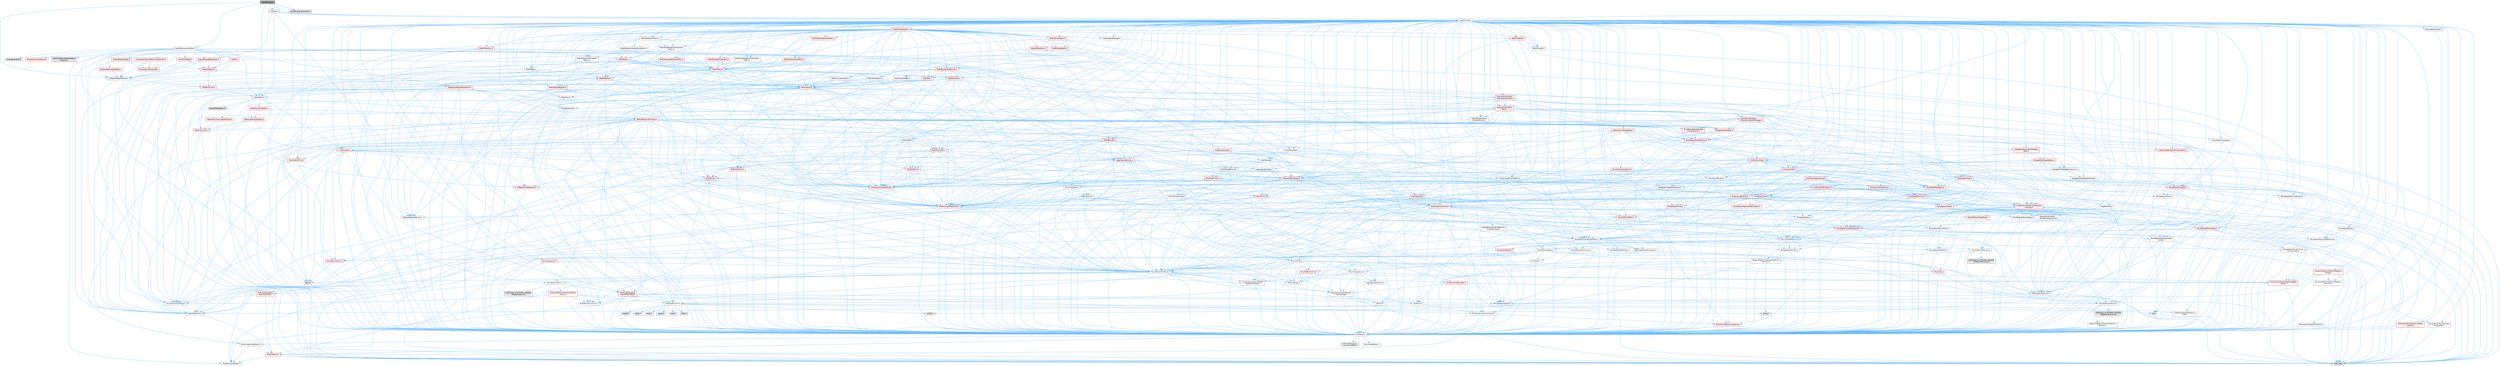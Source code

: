 digraph "LevelBounds.h"
{
 // INTERACTIVE_SVG=YES
 // LATEX_PDF_SIZE
  bgcolor="transparent";
  edge [fontname=Helvetica,fontsize=10,labelfontname=Helvetica,labelfontsize=10];
  node [fontname=Helvetica,fontsize=10,shape=box,height=0.2,width=0.4];
  Node1 [id="Node000001",label="LevelBounds.h",height=0.2,width=0.4,color="gray40", fillcolor="grey60", style="filled", fontcolor="black",tooltip=" "];
  Node1 -> Node2 [id="edge1_Node000001_Node000002",color="steelblue1",style="solid",tooltip=" "];
  Node2 [id="Node000002",label="CoreMinimal.h",height=0.2,width=0.4,color="grey40", fillcolor="white", style="filled",URL="$d7/d67/CoreMinimal_8h.html",tooltip=" "];
  Node2 -> Node3 [id="edge2_Node000002_Node000003",color="steelblue1",style="solid",tooltip=" "];
  Node3 [id="Node000003",label="CoreTypes.h",height=0.2,width=0.4,color="grey40", fillcolor="white", style="filled",URL="$dc/dec/CoreTypes_8h.html",tooltip=" "];
  Node3 -> Node4 [id="edge3_Node000003_Node000004",color="steelblue1",style="solid",tooltip=" "];
  Node4 [id="Node000004",label="HAL/Platform.h",height=0.2,width=0.4,color="red", fillcolor="#FFF0F0", style="filled",URL="$d9/dd0/Platform_8h.html",tooltip=" "];
  Node4 -> Node7 [id="edge4_Node000004_Node000007",color="steelblue1",style="solid",tooltip=" "];
  Node7 [id="Node000007",label="type_traits",height=0.2,width=0.4,color="grey60", fillcolor="#E0E0E0", style="filled",tooltip=" "];
  Node4 -> Node8 [id="edge5_Node000004_Node000008",color="steelblue1",style="solid",tooltip=" "];
  Node8 [id="Node000008",label="PreprocessorHelpers.h",height=0.2,width=0.4,color="grey40", fillcolor="white", style="filled",URL="$db/ddb/PreprocessorHelpers_8h.html",tooltip=" "];
  Node3 -> Node14 [id="edge6_Node000003_Node000014",color="steelblue1",style="solid",tooltip=" "];
  Node14 [id="Node000014",label="ProfilingDebugging\l/UMemoryDefines.h",height=0.2,width=0.4,color="grey40", fillcolor="white", style="filled",URL="$d2/da2/UMemoryDefines_8h.html",tooltip=" "];
  Node3 -> Node15 [id="edge7_Node000003_Node000015",color="steelblue1",style="solid",tooltip=" "];
  Node15 [id="Node000015",label="Misc/CoreMiscDefines.h",height=0.2,width=0.4,color="grey40", fillcolor="white", style="filled",URL="$da/d38/CoreMiscDefines_8h.html",tooltip=" "];
  Node15 -> Node4 [id="edge8_Node000015_Node000004",color="steelblue1",style="solid",tooltip=" "];
  Node15 -> Node8 [id="edge9_Node000015_Node000008",color="steelblue1",style="solid",tooltip=" "];
  Node3 -> Node16 [id="edge10_Node000003_Node000016",color="steelblue1",style="solid",tooltip=" "];
  Node16 [id="Node000016",label="Misc/CoreDefines.h",height=0.2,width=0.4,color="grey40", fillcolor="white", style="filled",URL="$d3/dd2/CoreDefines_8h.html",tooltip=" "];
  Node2 -> Node17 [id="edge11_Node000002_Node000017",color="steelblue1",style="solid",tooltip=" "];
  Node17 [id="Node000017",label="CoreFwd.h",height=0.2,width=0.4,color="grey40", fillcolor="white", style="filled",URL="$d1/d1e/CoreFwd_8h.html",tooltip=" "];
  Node17 -> Node3 [id="edge12_Node000017_Node000003",color="steelblue1",style="solid",tooltip=" "];
  Node17 -> Node18 [id="edge13_Node000017_Node000018",color="steelblue1",style="solid",tooltip=" "];
  Node18 [id="Node000018",label="Containers/ContainersFwd.h",height=0.2,width=0.4,color="grey40", fillcolor="white", style="filled",URL="$d4/d0a/ContainersFwd_8h.html",tooltip=" "];
  Node18 -> Node4 [id="edge14_Node000018_Node000004",color="steelblue1",style="solid",tooltip=" "];
  Node18 -> Node3 [id="edge15_Node000018_Node000003",color="steelblue1",style="solid",tooltip=" "];
  Node18 -> Node19 [id="edge16_Node000018_Node000019",color="steelblue1",style="solid",tooltip=" "];
  Node19 [id="Node000019",label="Traits/IsContiguousContainer.h",height=0.2,width=0.4,color="red", fillcolor="#FFF0F0", style="filled",URL="$d5/d3c/IsContiguousContainer_8h.html",tooltip=" "];
  Node19 -> Node3 [id="edge17_Node000019_Node000003",color="steelblue1",style="solid",tooltip=" "];
  Node17 -> Node22 [id="edge18_Node000017_Node000022",color="steelblue1",style="solid",tooltip=" "];
  Node22 [id="Node000022",label="Math/MathFwd.h",height=0.2,width=0.4,color="grey40", fillcolor="white", style="filled",URL="$d2/d10/MathFwd_8h.html",tooltip=" "];
  Node22 -> Node4 [id="edge19_Node000022_Node000004",color="steelblue1",style="solid",tooltip=" "];
  Node17 -> Node23 [id="edge20_Node000017_Node000023",color="steelblue1",style="solid",tooltip=" "];
  Node23 [id="Node000023",label="UObject/UObjectHierarchy\lFwd.h",height=0.2,width=0.4,color="grey40", fillcolor="white", style="filled",URL="$d3/d13/UObjectHierarchyFwd_8h.html",tooltip=" "];
  Node2 -> Node23 [id="edge21_Node000002_Node000023",color="steelblue1",style="solid",tooltip=" "];
  Node2 -> Node18 [id="edge22_Node000002_Node000018",color="steelblue1",style="solid",tooltip=" "];
  Node2 -> Node24 [id="edge23_Node000002_Node000024",color="steelblue1",style="solid",tooltip=" "];
  Node24 [id="Node000024",label="Misc/VarArgs.h",height=0.2,width=0.4,color="grey40", fillcolor="white", style="filled",URL="$d5/d6f/VarArgs_8h.html",tooltip=" "];
  Node24 -> Node3 [id="edge24_Node000024_Node000003",color="steelblue1",style="solid",tooltip=" "];
  Node2 -> Node25 [id="edge25_Node000002_Node000025",color="steelblue1",style="solid",tooltip=" "];
  Node25 [id="Node000025",label="Logging/LogVerbosity.h",height=0.2,width=0.4,color="grey40", fillcolor="white", style="filled",URL="$d2/d8f/LogVerbosity_8h.html",tooltip=" "];
  Node25 -> Node3 [id="edge26_Node000025_Node000003",color="steelblue1",style="solid",tooltip=" "];
  Node2 -> Node26 [id="edge27_Node000002_Node000026",color="steelblue1",style="solid",tooltip=" "];
  Node26 [id="Node000026",label="Misc/OutputDevice.h",height=0.2,width=0.4,color="grey40", fillcolor="white", style="filled",URL="$d7/d32/OutputDevice_8h.html",tooltip=" "];
  Node26 -> Node17 [id="edge28_Node000026_Node000017",color="steelblue1",style="solid",tooltip=" "];
  Node26 -> Node3 [id="edge29_Node000026_Node000003",color="steelblue1",style="solid",tooltip=" "];
  Node26 -> Node25 [id="edge30_Node000026_Node000025",color="steelblue1",style="solid",tooltip=" "];
  Node26 -> Node24 [id="edge31_Node000026_Node000024",color="steelblue1",style="solid",tooltip=" "];
  Node26 -> Node27 [id="edge32_Node000026_Node000027",color="steelblue1",style="solid",tooltip=" "];
  Node27 [id="Node000027",label="Templates/IsArrayOrRefOf\lTypeByPredicate.h",height=0.2,width=0.4,color="grey40", fillcolor="white", style="filled",URL="$d6/da1/IsArrayOrRefOfTypeByPredicate_8h.html",tooltip=" "];
  Node27 -> Node3 [id="edge33_Node000027_Node000003",color="steelblue1",style="solid",tooltip=" "];
  Node26 -> Node28 [id="edge34_Node000026_Node000028",color="steelblue1",style="solid",tooltip=" "];
  Node28 [id="Node000028",label="Templates/IsValidVariadic\lFunctionArg.h",height=0.2,width=0.4,color="grey40", fillcolor="white", style="filled",URL="$d0/dc8/IsValidVariadicFunctionArg_8h.html",tooltip=" "];
  Node28 -> Node3 [id="edge35_Node000028_Node000003",color="steelblue1",style="solid",tooltip=" "];
  Node28 -> Node29 [id="edge36_Node000028_Node000029",color="steelblue1",style="solid",tooltip=" "];
  Node29 [id="Node000029",label="IsEnum.h",height=0.2,width=0.4,color="grey40", fillcolor="white", style="filled",URL="$d4/de5/IsEnum_8h.html",tooltip=" "];
  Node28 -> Node7 [id="edge37_Node000028_Node000007",color="steelblue1",style="solid",tooltip=" "];
  Node26 -> Node30 [id="edge38_Node000026_Node000030",color="steelblue1",style="solid",tooltip=" "];
  Node30 [id="Node000030",label="Traits/IsCharEncodingCompatible\lWith.h",height=0.2,width=0.4,color="red", fillcolor="#FFF0F0", style="filled",URL="$df/dd1/IsCharEncodingCompatibleWith_8h.html",tooltip=" "];
  Node30 -> Node7 [id="edge39_Node000030_Node000007",color="steelblue1",style="solid",tooltip=" "];
  Node2 -> Node32 [id="edge40_Node000002_Node000032",color="steelblue1",style="solid",tooltip=" "];
  Node32 [id="Node000032",label="HAL/PlatformCrt.h",height=0.2,width=0.4,color="grey40", fillcolor="white", style="filled",URL="$d8/d75/PlatformCrt_8h.html",tooltip=" "];
  Node32 -> Node33 [id="edge41_Node000032_Node000033",color="steelblue1",style="solid",tooltip=" "];
  Node33 [id="Node000033",label="new",height=0.2,width=0.4,color="grey60", fillcolor="#E0E0E0", style="filled",tooltip=" "];
  Node32 -> Node34 [id="edge42_Node000032_Node000034",color="steelblue1",style="solid",tooltip=" "];
  Node34 [id="Node000034",label="wchar.h",height=0.2,width=0.4,color="grey60", fillcolor="#E0E0E0", style="filled",tooltip=" "];
  Node32 -> Node35 [id="edge43_Node000032_Node000035",color="steelblue1",style="solid",tooltip=" "];
  Node35 [id="Node000035",label="stddef.h",height=0.2,width=0.4,color="grey60", fillcolor="#E0E0E0", style="filled",tooltip=" "];
  Node32 -> Node36 [id="edge44_Node000032_Node000036",color="steelblue1",style="solid",tooltip=" "];
  Node36 [id="Node000036",label="stdlib.h",height=0.2,width=0.4,color="grey60", fillcolor="#E0E0E0", style="filled",tooltip=" "];
  Node32 -> Node37 [id="edge45_Node000032_Node000037",color="steelblue1",style="solid",tooltip=" "];
  Node37 [id="Node000037",label="stdio.h",height=0.2,width=0.4,color="grey60", fillcolor="#E0E0E0", style="filled",tooltip=" "];
  Node32 -> Node38 [id="edge46_Node000032_Node000038",color="steelblue1",style="solid",tooltip=" "];
  Node38 [id="Node000038",label="stdarg.h",height=0.2,width=0.4,color="grey60", fillcolor="#E0E0E0", style="filled",tooltip=" "];
  Node32 -> Node39 [id="edge47_Node000032_Node000039",color="steelblue1",style="solid",tooltip=" "];
  Node39 [id="Node000039",label="math.h",height=0.2,width=0.4,color="grey60", fillcolor="#E0E0E0", style="filled",tooltip=" "];
  Node32 -> Node40 [id="edge48_Node000032_Node000040",color="steelblue1",style="solid",tooltip=" "];
  Node40 [id="Node000040",label="float.h",height=0.2,width=0.4,color="grey60", fillcolor="#E0E0E0", style="filled",tooltip=" "];
  Node32 -> Node41 [id="edge49_Node000032_Node000041",color="steelblue1",style="solid",tooltip=" "];
  Node41 [id="Node000041",label="string.h",height=0.2,width=0.4,color="grey60", fillcolor="#E0E0E0", style="filled",tooltip=" "];
  Node2 -> Node42 [id="edge50_Node000002_Node000042",color="steelblue1",style="solid",tooltip=" "];
  Node42 [id="Node000042",label="HAL/PlatformMisc.h",height=0.2,width=0.4,color="grey40", fillcolor="white", style="filled",URL="$d0/df5/PlatformMisc_8h.html",tooltip=" "];
  Node42 -> Node3 [id="edge51_Node000042_Node000003",color="steelblue1",style="solid",tooltip=" "];
  Node42 -> Node43 [id="edge52_Node000042_Node000043",color="steelblue1",style="solid",tooltip=" "];
  Node43 [id="Node000043",label="GenericPlatform/GenericPlatform\lMisc.h",height=0.2,width=0.4,color="red", fillcolor="#FFF0F0", style="filled",URL="$db/d9a/GenericPlatformMisc_8h.html",tooltip=" "];
  Node43 -> Node17 [id="edge53_Node000043_Node000017",color="steelblue1",style="solid",tooltip=" "];
  Node43 -> Node3 [id="edge54_Node000043_Node000003",color="steelblue1",style="solid",tooltip=" "];
  Node43 -> Node32 [id="edge55_Node000043_Node000032",color="steelblue1",style="solid",tooltip=" "];
  Node43 -> Node47 [id="edge56_Node000043_Node000047",color="steelblue1",style="solid",tooltip=" "];
  Node47 [id="Node000047",label="Math/NumericLimits.h",height=0.2,width=0.4,color="grey40", fillcolor="white", style="filled",URL="$df/d1b/NumericLimits_8h.html",tooltip=" "];
  Node47 -> Node3 [id="edge57_Node000047_Node000003",color="steelblue1",style="solid",tooltip=" "];
  Node43 -> Node49 [id="edge58_Node000043_Node000049",color="steelblue1",style="solid",tooltip=" "];
  Node49 [id="Node000049",label="Misc/EnumClassFlags.h",height=0.2,width=0.4,color="grey40", fillcolor="white", style="filled",URL="$d8/de7/EnumClassFlags_8h.html",tooltip=" "];
  Node42 -> Node52 [id="edge59_Node000042_Node000052",color="steelblue1",style="solid",tooltip=" "];
  Node52 [id="Node000052",label="COMPILED_PLATFORM_HEADER\l(PlatformMisc.h)",height=0.2,width=0.4,color="grey60", fillcolor="#E0E0E0", style="filled",tooltip=" "];
  Node42 -> Node53 [id="edge60_Node000042_Node000053",color="steelblue1",style="solid",tooltip=" "];
  Node53 [id="Node000053",label="ProfilingDebugging\l/CpuProfilerTrace.h",height=0.2,width=0.4,color="red", fillcolor="#FFF0F0", style="filled",URL="$da/dcb/CpuProfilerTrace_8h.html",tooltip=" "];
  Node53 -> Node3 [id="edge61_Node000053_Node000003",color="steelblue1",style="solid",tooltip=" "];
  Node53 -> Node18 [id="edge62_Node000053_Node000018",color="steelblue1",style="solid",tooltip=" "];
  Node53 -> Node54 [id="edge63_Node000053_Node000054",color="steelblue1",style="solid",tooltip=" "];
  Node54 [id="Node000054",label="HAL/PlatformAtomics.h",height=0.2,width=0.4,color="grey40", fillcolor="white", style="filled",URL="$d3/d36/PlatformAtomics_8h.html",tooltip=" "];
  Node54 -> Node3 [id="edge64_Node000054_Node000003",color="steelblue1",style="solid",tooltip=" "];
  Node54 -> Node55 [id="edge65_Node000054_Node000055",color="steelblue1",style="solid",tooltip=" "];
  Node55 [id="Node000055",label="GenericPlatform/GenericPlatform\lAtomics.h",height=0.2,width=0.4,color="grey40", fillcolor="white", style="filled",URL="$da/d72/GenericPlatformAtomics_8h.html",tooltip=" "];
  Node55 -> Node3 [id="edge66_Node000055_Node000003",color="steelblue1",style="solid",tooltip=" "];
  Node54 -> Node56 [id="edge67_Node000054_Node000056",color="steelblue1",style="solid",tooltip=" "];
  Node56 [id="Node000056",label="COMPILED_PLATFORM_HEADER\l(PlatformAtomics.h)",height=0.2,width=0.4,color="grey60", fillcolor="#E0E0E0", style="filled",tooltip=" "];
  Node53 -> Node8 [id="edge68_Node000053_Node000008",color="steelblue1",style="solid",tooltip=" "];
  Node2 -> Node61 [id="edge69_Node000002_Node000061",color="steelblue1",style="solid",tooltip=" "];
  Node61 [id="Node000061",label="Misc/AssertionMacros.h",height=0.2,width=0.4,color="grey40", fillcolor="white", style="filled",URL="$d0/dfa/AssertionMacros_8h.html",tooltip=" "];
  Node61 -> Node3 [id="edge70_Node000061_Node000003",color="steelblue1",style="solid",tooltip=" "];
  Node61 -> Node4 [id="edge71_Node000061_Node000004",color="steelblue1",style="solid",tooltip=" "];
  Node61 -> Node42 [id="edge72_Node000061_Node000042",color="steelblue1",style="solid",tooltip=" "];
  Node61 -> Node8 [id="edge73_Node000061_Node000008",color="steelblue1",style="solid",tooltip=" "];
  Node61 -> Node62 [id="edge74_Node000061_Node000062",color="steelblue1",style="solid",tooltip=" "];
  Node62 [id="Node000062",label="Templates/EnableIf.h",height=0.2,width=0.4,color="grey40", fillcolor="white", style="filled",URL="$d7/d60/EnableIf_8h.html",tooltip=" "];
  Node62 -> Node3 [id="edge75_Node000062_Node000003",color="steelblue1",style="solid",tooltip=" "];
  Node61 -> Node27 [id="edge76_Node000061_Node000027",color="steelblue1",style="solid",tooltip=" "];
  Node61 -> Node28 [id="edge77_Node000061_Node000028",color="steelblue1",style="solid",tooltip=" "];
  Node61 -> Node30 [id="edge78_Node000061_Node000030",color="steelblue1",style="solid",tooltip=" "];
  Node61 -> Node24 [id="edge79_Node000061_Node000024",color="steelblue1",style="solid",tooltip=" "];
  Node61 -> Node63 [id="edge80_Node000061_Node000063",color="steelblue1",style="solid",tooltip=" "];
  Node63 [id="Node000063",label="String/FormatStringSan.h",height=0.2,width=0.4,color="red", fillcolor="#FFF0F0", style="filled",URL="$d3/d8b/FormatStringSan_8h.html",tooltip=" "];
  Node63 -> Node7 [id="edge81_Node000063_Node000007",color="steelblue1",style="solid",tooltip=" "];
  Node63 -> Node3 [id="edge82_Node000063_Node000003",color="steelblue1",style="solid",tooltip=" "];
  Node63 -> Node64 [id="edge83_Node000063_Node000064",color="steelblue1",style="solid",tooltip=" "];
  Node64 [id="Node000064",label="Templates/Requires.h",height=0.2,width=0.4,color="grey40", fillcolor="white", style="filled",URL="$dc/d96/Requires_8h.html",tooltip=" "];
  Node64 -> Node62 [id="edge84_Node000064_Node000062",color="steelblue1",style="solid",tooltip=" "];
  Node64 -> Node7 [id="edge85_Node000064_Node000007",color="steelblue1",style="solid",tooltip=" "];
  Node63 -> Node28 [id="edge86_Node000063_Node000028",color="steelblue1",style="solid",tooltip=" "];
  Node63 -> Node18 [id="edge87_Node000063_Node000018",color="steelblue1",style="solid",tooltip=" "];
  Node61 -> Node69 [id="edge88_Node000061_Node000069",color="steelblue1",style="solid",tooltip=" "];
  Node69 [id="Node000069",label="atomic",height=0.2,width=0.4,color="grey60", fillcolor="#E0E0E0", style="filled",tooltip=" "];
  Node2 -> Node70 [id="edge89_Node000002_Node000070",color="steelblue1",style="solid",tooltip=" "];
  Node70 [id="Node000070",label="Templates/IsPointer.h",height=0.2,width=0.4,color="grey40", fillcolor="white", style="filled",URL="$d7/d05/IsPointer_8h.html",tooltip=" "];
  Node70 -> Node3 [id="edge90_Node000070_Node000003",color="steelblue1",style="solid",tooltip=" "];
  Node2 -> Node71 [id="edge91_Node000002_Node000071",color="steelblue1",style="solid",tooltip=" "];
  Node71 [id="Node000071",label="HAL/PlatformMemory.h",height=0.2,width=0.4,color="grey40", fillcolor="white", style="filled",URL="$de/d68/PlatformMemory_8h.html",tooltip=" "];
  Node71 -> Node3 [id="edge92_Node000071_Node000003",color="steelblue1",style="solid",tooltip=" "];
  Node71 -> Node72 [id="edge93_Node000071_Node000072",color="steelblue1",style="solid",tooltip=" "];
  Node72 [id="Node000072",label="GenericPlatform/GenericPlatform\lMemory.h",height=0.2,width=0.4,color="grey40", fillcolor="white", style="filled",URL="$dd/d22/GenericPlatformMemory_8h.html",tooltip=" "];
  Node72 -> Node17 [id="edge94_Node000072_Node000017",color="steelblue1",style="solid",tooltip=" "];
  Node72 -> Node3 [id="edge95_Node000072_Node000003",color="steelblue1",style="solid",tooltip=" "];
  Node72 -> Node73 [id="edge96_Node000072_Node000073",color="steelblue1",style="solid",tooltip=" "];
  Node73 [id="Node000073",label="HAL/PlatformString.h",height=0.2,width=0.4,color="red", fillcolor="#FFF0F0", style="filled",URL="$db/db5/PlatformString_8h.html",tooltip=" "];
  Node73 -> Node3 [id="edge97_Node000073_Node000003",color="steelblue1",style="solid",tooltip=" "];
  Node72 -> Node41 [id="edge98_Node000072_Node000041",color="steelblue1",style="solid",tooltip=" "];
  Node72 -> Node34 [id="edge99_Node000072_Node000034",color="steelblue1",style="solid",tooltip=" "];
  Node71 -> Node75 [id="edge100_Node000071_Node000075",color="steelblue1",style="solid",tooltip=" "];
  Node75 [id="Node000075",label="COMPILED_PLATFORM_HEADER\l(PlatformMemory.h)",height=0.2,width=0.4,color="grey60", fillcolor="#E0E0E0", style="filled",tooltip=" "];
  Node2 -> Node54 [id="edge101_Node000002_Node000054",color="steelblue1",style="solid",tooltip=" "];
  Node2 -> Node76 [id="edge102_Node000002_Node000076",color="steelblue1",style="solid",tooltip=" "];
  Node76 [id="Node000076",label="Misc/Exec.h",height=0.2,width=0.4,color="grey40", fillcolor="white", style="filled",URL="$de/ddb/Exec_8h.html",tooltip=" "];
  Node76 -> Node3 [id="edge103_Node000076_Node000003",color="steelblue1",style="solid",tooltip=" "];
  Node76 -> Node61 [id="edge104_Node000076_Node000061",color="steelblue1",style="solid",tooltip=" "];
  Node2 -> Node77 [id="edge105_Node000002_Node000077",color="steelblue1",style="solid",tooltip=" "];
  Node77 [id="Node000077",label="HAL/MemoryBase.h",height=0.2,width=0.4,color="grey40", fillcolor="white", style="filled",URL="$d6/d9f/MemoryBase_8h.html",tooltip=" "];
  Node77 -> Node3 [id="edge106_Node000077_Node000003",color="steelblue1",style="solid",tooltip=" "];
  Node77 -> Node54 [id="edge107_Node000077_Node000054",color="steelblue1",style="solid",tooltip=" "];
  Node77 -> Node32 [id="edge108_Node000077_Node000032",color="steelblue1",style="solid",tooltip=" "];
  Node77 -> Node76 [id="edge109_Node000077_Node000076",color="steelblue1",style="solid",tooltip=" "];
  Node77 -> Node26 [id="edge110_Node000077_Node000026",color="steelblue1",style="solid",tooltip=" "];
  Node77 -> Node78 [id="edge111_Node000077_Node000078",color="steelblue1",style="solid",tooltip=" "];
  Node78 [id="Node000078",label="Templates/Atomic.h",height=0.2,width=0.4,color="red", fillcolor="#FFF0F0", style="filled",URL="$d3/d91/Atomic_8h.html",tooltip=" "];
  Node78 -> Node69 [id="edge112_Node000078_Node000069",color="steelblue1",style="solid",tooltip=" "];
  Node2 -> Node87 [id="edge113_Node000002_Node000087",color="steelblue1",style="solid",tooltip=" "];
  Node87 [id="Node000087",label="HAL/UnrealMemory.h",height=0.2,width=0.4,color="grey40", fillcolor="white", style="filled",URL="$d9/d96/UnrealMemory_8h.html",tooltip=" "];
  Node87 -> Node3 [id="edge114_Node000087_Node000003",color="steelblue1",style="solid",tooltip=" "];
  Node87 -> Node72 [id="edge115_Node000087_Node000072",color="steelblue1",style="solid",tooltip=" "];
  Node87 -> Node77 [id="edge116_Node000087_Node000077",color="steelblue1",style="solid",tooltip=" "];
  Node87 -> Node71 [id="edge117_Node000087_Node000071",color="steelblue1",style="solid",tooltip=" "];
  Node87 -> Node88 [id="edge118_Node000087_Node000088",color="steelblue1",style="solid",tooltip=" "];
  Node88 [id="Node000088",label="ProfilingDebugging\l/MemoryTrace.h",height=0.2,width=0.4,color="red", fillcolor="#FFF0F0", style="filled",URL="$da/dd7/MemoryTrace_8h.html",tooltip=" "];
  Node88 -> Node4 [id="edge119_Node000088_Node000004",color="steelblue1",style="solid",tooltip=" "];
  Node88 -> Node49 [id="edge120_Node000088_Node000049",color="steelblue1",style="solid",tooltip=" "];
  Node87 -> Node70 [id="edge121_Node000087_Node000070",color="steelblue1",style="solid",tooltip=" "];
  Node2 -> Node89 [id="edge122_Node000002_Node000089",color="steelblue1",style="solid",tooltip=" "];
  Node89 [id="Node000089",label="Templates/IsArithmetic.h",height=0.2,width=0.4,color="grey40", fillcolor="white", style="filled",URL="$d2/d5d/IsArithmetic_8h.html",tooltip=" "];
  Node89 -> Node3 [id="edge123_Node000089_Node000003",color="steelblue1",style="solid",tooltip=" "];
  Node2 -> Node83 [id="edge124_Node000002_Node000083",color="steelblue1",style="solid",tooltip=" "];
  Node83 [id="Node000083",label="Templates/AndOrNot.h",height=0.2,width=0.4,color="grey40", fillcolor="white", style="filled",URL="$db/d0a/AndOrNot_8h.html",tooltip=" "];
  Node83 -> Node3 [id="edge125_Node000083_Node000003",color="steelblue1",style="solid",tooltip=" "];
  Node2 -> Node90 [id="edge126_Node000002_Node000090",color="steelblue1",style="solid",tooltip=" "];
  Node90 [id="Node000090",label="Templates/IsPODType.h",height=0.2,width=0.4,color="grey40", fillcolor="white", style="filled",URL="$d7/db1/IsPODType_8h.html",tooltip=" "];
  Node90 -> Node3 [id="edge127_Node000090_Node000003",color="steelblue1",style="solid",tooltip=" "];
  Node2 -> Node91 [id="edge128_Node000002_Node000091",color="steelblue1",style="solid",tooltip=" "];
  Node91 [id="Node000091",label="Templates/IsUECoreType.h",height=0.2,width=0.4,color="grey40", fillcolor="white", style="filled",URL="$d1/db8/IsUECoreType_8h.html",tooltip=" "];
  Node91 -> Node3 [id="edge129_Node000091_Node000003",color="steelblue1",style="solid",tooltip=" "];
  Node91 -> Node7 [id="edge130_Node000091_Node000007",color="steelblue1",style="solid",tooltip=" "];
  Node2 -> Node84 [id="edge131_Node000002_Node000084",color="steelblue1",style="solid",tooltip=" "];
  Node84 [id="Node000084",label="Templates/IsTriviallyCopy\lConstructible.h",height=0.2,width=0.4,color="grey40", fillcolor="white", style="filled",URL="$d3/d78/IsTriviallyCopyConstructible_8h.html",tooltip=" "];
  Node84 -> Node3 [id="edge132_Node000084_Node000003",color="steelblue1",style="solid",tooltip=" "];
  Node84 -> Node7 [id="edge133_Node000084_Node000007",color="steelblue1",style="solid",tooltip=" "];
  Node2 -> Node92 [id="edge134_Node000002_Node000092",color="steelblue1",style="solid",tooltip=" "];
  Node92 [id="Node000092",label="Templates/UnrealTypeTraits.h",height=0.2,width=0.4,color="grey40", fillcolor="white", style="filled",URL="$d2/d2d/UnrealTypeTraits_8h.html",tooltip=" "];
  Node92 -> Node3 [id="edge135_Node000092_Node000003",color="steelblue1",style="solid",tooltip=" "];
  Node92 -> Node70 [id="edge136_Node000092_Node000070",color="steelblue1",style="solid",tooltip=" "];
  Node92 -> Node61 [id="edge137_Node000092_Node000061",color="steelblue1",style="solid",tooltip=" "];
  Node92 -> Node83 [id="edge138_Node000092_Node000083",color="steelblue1",style="solid",tooltip=" "];
  Node92 -> Node62 [id="edge139_Node000092_Node000062",color="steelblue1",style="solid",tooltip=" "];
  Node92 -> Node89 [id="edge140_Node000092_Node000089",color="steelblue1",style="solid",tooltip=" "];
  Node92 -> Node29 [id="edge141_Node000092_Node000029",color="steelblue1",style="solid",tooltip=" "];
  Node92 -> Node93 [id="edge142_Node000092_Node000093",color="steelblue1",style="solid",tooltip=" "];
  Node93 [id="Node000093",label="Templates/Models.h",height=0.2,width=0.4,color="red", fillcolor="#FFF0F0", style="filled",URL="$d3/d0c/Models_8h.html",tooltip=" "];
  Node92 -> Node90 [id="edge143_Node000092_Node000090",color="steelblue1",style="solid",tooltip=" "];
  Node92 -> Node91 [id="edge144_Node000092_Node000091",color="steelblue1",style="solid",tooltip=" "];
  Node92 -> Node84 [id="edge145_Node000092_Node000084",color="steelblue1",style="solid",tooltip=" "];
  Node2 -> Node62 [id="edge146_Node000002_Node000062",color="steelblue1",style="solid",tooltip=" "];
  Node2 -> Node94 [id="edge147_Node000002_Node000094",color="steelblue1",style="solid",tooltip=" "];
  Node94 [id="Node000094",label="Templates/RemoveReference.h",height=0.2,width=0.4,color="grey40", fillcolor="white", style="filled",URL="$da/dbe/RemoveReference_8h.html",tooltip=" "];
  Node94 -> Node3 [id="edge148_Node000094_Node000003",color="steelblue1",style="solid",tooltip=" "];
  Node2 -> Node95 [id="edge149_Node000002_Node000095",color="steelblue1",style="solid",tooltip=" "];
  Node95 [id="Node000095",label="Templates/IntegralConstant.h",height=0.2,width=0.4,color="grey40", fillcolor="white", style="filled",URL="$db/d1b/IntegralConstant_8h.html",tooltip=" "];
  Node95 -> Node3 [id="edge150_Node000095_Node000003",color="steelblue1",style="solid",tooltip=" "];
  Node2 -> Node96 [id="edge151_Node000002_Node000096",color="steelblue1",style="solid",tooltip=" "];
  Node96 [id="Node000096",label="Templates/IsClass.h",height=0.2,width=0.4,color="grey40", fillcolor="white", style="filled",URL="$db/dcb/IsClass_8h.html",tooltip=" "];
  Node96 -> Node3 [id="edge152_Node000096_Node000003",color="steelblue1",style="solid",tooltip=" "];
  Node2 -> Node97 [id="edge153_Node000002_Node000097",color="steelblue1",style="solid",tooltip=" "];
  Node97 [id="Node000097",label="Templates/TypeCompatible\lBytes.h",height=0.2,width=0.4,color="grey40", fillcolor="white", style="filled",URL="$df/d0a/TypeCompatibleBytes_8h.html",tooltip=" "];
  Node97 -> Node3 [id="edge154_Node000097_Node000003",color="steelblue1",style="solid",tooltip=" "];
  Node97 -> Node41 [id="edge155_Node000097_Node000041",color="steelblue1",style="solid",tooltip=" "];
  Node97 -> Node33 [id="edge156_Node000097_Node000033",color="steelblue1",style="solid",tooltip=" "];
  Node97 -> Node7 [id="edge157_Node000097_Node000007",color="steelblue1",style="solid",tooltip=" "];
  Node2 -> Node19 [id="edge158_Node000002_Node000019",color="steelblue1",style="solid",tooltip=" "];
  Node2 -> Node98 [id="edge159_Node000002_Node000098",color="steelblue1",style="solid",tooltip=" "];
  Node98 [id="Node000098",label="Templates/UnrealTemplate.h",height=0.2,width=0.4,color="red", fillcolor="#FFF0F0", style="filled",URL="$d4/d24/UnrealTemplate_8h.html",tooltip=" "];
  Node98 -> Node3 [id="edge160_Node000098_Node000003",color="steelblue1",style="solid",tooltip=" "];
  Node98 -> Node70 [id="edge161_Node000098_Node000070",color="steelblue1",style="solid",tooltip=" "];
  Node98 -> Node87 [id="edge162_Node000098_Node000087",color="steelblue1",style="solid",tooltip=" "];
  Node98 -> Node92 [id="edge163_Node000098_Node000092",color="steelblue1",style="solid",tooltip=" "];
  Node98 -> Node94 [id="edge164_Node000098_Node000094",color="steelblue1",style="solid",tooltip=" "];
  Node98 -> Node64 [id="edge165_Node000098_Node000064",color="steelblue1",style="solid",tooltip=" "];
  Node98 -> Node97 [id="edge166_Node000098_Node000097",color="steelblue1",style="solid",tooltip=" "];
  Node98 -> Node19 [id="edge167_Node000098_Node000019",color="steelblue1",style="solid",tooltip=" "];
  Node98 -> Node7 [id="edge168_Node000098_Node000007",color="steelblue1",style="solid",tooltip=" "];
  Node2 -> Node47 [id="edge169_Node000002_Node000047",color="steelblue1",style="solid",tooltip=" "];
  Node2 -> Node102 [id="edge170_Node000002_Node000102",color="steelblue1",style="solid",tooltip=" "];
  Node102 [id="Node000102",label="HAL/PlatformMath.h",height=0.2,width=0.4,color="red", fillcolor="#FFF0F0", style="filled",URL="$dc/d53/PlatformMath_8h.html",tooltip=" "];
  Node102 -> Node3 [id="edge171_Node000102_Node000003",color="steelblue1",style="solid",tooltip=" "];
  Node2 -> Node85 [id="edge172_Node000002_Node000085",color="steelblue1",style="solid",tooltip=" "];
  Node85 [id="Node000085",label="Templates/IsTriviallyCopy\lAssignable.h",height=0.2,width=0.4,color="grey40", fillcolor="white", style="filled",URL="$d2/df2/IsTriviallyCopyAssignable_8h.html",tooltip=" "];
  Node85 -> Node3 [id="edge173_Node000085_Node000003",color="steelblue1",style="solid",tooltip=" "];
  Node85 -> Node7 [id="edge174_Node000085_Node000007",color="steelblue1",style="solid",tooltip=" "];
  Node2 -> Node110 [id="edge175_Node000002_Node000110",color="steelblue1",style="solid",tooltip=" "];
  Node110 [id="Node000110",label="Templates/MemoryOps.h",height=0.2,width=0.4,color="red", fillcolor="#FFF0F0", style="filled",URL="$db/dea/MemoryOps_8h.html",tooltip=" "];
  Node110 -> Node3 [id="edge176_Node000110_Node000003",color="steelblue1",style="solid",tooltip=" "];
  Node110 -> Node87 [id="edge177_Node000110_Node000087",color="steelblue1",style="solid",tooltip=" "];
  Node110 -> Node85 [id="edge178_Node000110_Node000085",color="steelblue1",style="solid",tooltip=" "];
  Node110 -> Node84 [id="edge179_Node000110_Node000084",color="steelblue1",style="solid",tooltip=" "];
  Node110 -> Node64 [id="edge180_Node000110_Node000064",color="steelblue1",style="solid",tooltip=" "];
  Node110 -> Node92 [id="edge181_Node000110_Node000092",color="steelblue1",style="solid",tooltip=" "];
  Node110 -> Node33 [id="edge182_Node000110_Node000033",color="steelblue1",style="solid",tooltip=" "];
  Node110 -> Node7 [id="edge183_Node000110_Node000007",color="steelblue1",style="solid",tooltip=" "];
  Node2 -> Node111 [id="edge184_Node000002_Node000111",color="steelblue1",style="solid",tooltip=" "];
  Node111 [id="Node000111",label="Containers/ContainerAllocation\lPolicies.h",height=0.2,width=0.4,color="red", fillcolor="#FFF0F0", style="filled",URL="$d7/dff/ContainerAllocationPolicies_8h.html",tooltip=" "];
  Node111 -> Node3 [id="edge185_Node000111_Node000003",color="steelblue1",style="solid",tooltip=" "];
  Node111 -> Node111 [id="edge186_Node000111_Node000111",color="steelblue1",style="solid",tooltip=" "];
  Node111 -> Node102 [id="edge187_Node000111_Node000102",color="steelblue1",style="solid",tooltip=" "];
  Node111 -> Node87 [id="edge188_Node000111_Node000087",color="steelblue1",style="solid",tooltip=" "];
  Node111 -> Node47 [id="edge189_Node000111_Node000047",color="steelblue1",style="solid",tooltip=" "];
  Node111 -> Node61 [id="edge190_Node000111_Node000061",color="steelblue1",style="solid",tooltip=" "];
  Node111 -> Node110 [id="edge191_Node000111_Node000110",color="steelblue1",style="solid",tooltip=" "];
  Node111 -> Node97 [id="edge192_Node000111_Node000097",color="steelblue1",style="solid",tooltip=" "];
  Node111 -> Node7 [id="edge193_Node000111_Node000007",color="steelblue1",style="solid",tooltip=" "];
  Node2 -> Node114 [id="edge194_Node000002_Node000114",color="steelblue1",style="solid",tooltip=" "];
  Node114 [id="Node000114",label="Templates/IsEnumClass.h",height=0.2,width=0.4,color="grey40", fillcolor="white", style="filled",URL="$d7/d15/IsEnumClass_8h.html",tooltip=" "];
  Node114 -> Node3 [id="edge195_Node000114_Node000003",color="steelblue1",style="solid",tooltip=" "];
  Node114 -> Node83 [id="edge196_Node000114_Node000083",color="steelblue1",style="solid",tooltip=" "];
  Node2 -> Node115 [id="edge197_Node000002_Node000115",color="steelblue1",style="solid",tooltip=" "];
  Node115 [id="Node000115",label="HAL/PlatformProperties.h",height=0.2,width=0.4,color="red", fillcolor="#FFF0F0", style="filled",URL="$d9/db0/PlatformProperties_8h.html",tooltip=" "];
  Node115 -> Node3 [id="edge198_Node000115_Node000003",color="steelblue1",style="solid",tooltip=" "];
  Node2 -> Node118 [id="edge199_Node000002_Node000118",color="steelblue1",style="solid",tooltip=" "];
  Node118 [id="Node000118",label="Misc/EngineVersionBase.h",height=0.2,width=0.4,color="grey40", fillcolor="white", style="filled",URL="$d5/d2b/EngineVersionBase_8h.html",tooltip=" "];
  Node118 -> Node3 [id="edge200_Node000118_Node000003",color="steelblue1",style="solid",tooltip=" "];
  Node2 -> Node119 [id="edge201_Node000002_Node000119",color="steelblue1",style="solid",tooltip=" "];
  Node119 [id="Node000119",label="Internationalization\l/TextNamespaceFwd.h",height=0.2,width=0.4,color="grey40", fillcolor="white", style="filled",URL="$d8/d97/TextNamespaceFwd_8h.html",tooltip=" "];
  Node119 -> Node3 [id="edge202_Node000119_Node000003",color="steelblue1",style="solid",tooltip=" "];
  Node2 -> Node120 [id="edge203_Node000002_Node000120",color="steelblue1",style="solid",tooltip=" "];
  Node120 [id="Node000120",label="Serialization/Archive.h",height=0.2,width=0.4,color="red", fillcolor="#FFF0F0", style="filled",URL="$d7/d3b/Archive_8h.html",tooltip=" "];
  Node120 -> Node17 [id="edge204_Node000120_Node000017",color="steelblue1",style="solid",tooltip=" "];
  Node120 -> Node3 [id="edge205_Node000120_Node000003",color="steelblue1",style="solid",tooltip=" "];
  Node120 -> Node115 [id="edge206_Node000120_Node000115",color="steelblue1",style="solid",tooltip=" "];
  Node120 -> Node119 [id="edge207_Node000120_Node000119",color="steelblue1",style="solid",tooltip=" "];
  Node120 -> Node22 [id="edge208_Node000120_Node000022",color="steelblue1",style="solid",tooltip=" "];
  Node120 -> Node61 [id="edge209_Node000120_Node000061",color="steelblue1",style="solid",tooltip=" "];
  Node120 -> Node118 [id="edge210_Node000120_Node000118",color="steelblue1",style="solid",tooltip=" "];
  Node120 -> Node24 [id="edge211_Node000120_Node000024",color="steelblue1",style="solid",tooltip=" "];
  Node120 -> Node62 [id="edge212_Node000120_Node000062",color="steelblue1",style="solid",tooltip=" "];
  Node120 -> Node27 [id="edge213_Node000120_Node000027",color="steelblue1",style="solid",tooltip=" "];
  Node120 -> Node114 [id="edge214_Node000120_Node000114",color="steelblue1",style="solid",tooltip=" "];
  Node120 -> Node28 [id="edge215_Node000120_Node000028",color="steelblue1",style="solid",tooltip=" "];
  Node120 -> Node98 [id="edge216_Node000120_Node000098",color="steelblue1",style="solid",tooltip=" "];
  Node120 -> Node30 [id="edge217_Node000120_Node000030",color="steelblue1",style="solid",tooltip=" "];
  Node120 -> Node123 [id="edge218_Node000120_Node000123",color="steelblue1",style="solid",tooltip=" "];
  Node123 [id="Node000123",label="UObject/ObjectVersion.h",height=0.2,width=0.4,color="grey40", fillcolor="white", style="filled",URL="$da/d63/ObjectVersion_8h.html",tooltip=" "];
  Node123 -> Node3 [id="edge219_Node000123_Node000003",color="steelblue1",style="solid",tooltip=" "];
  Node2 -> Node124 [id="edge220_Node000002_Node000124",color="steelblue1",style="solid",tooltip=" "];
  Node124 [id="Node000124",label="Templates/Less.h",height=0.2,width=0.4,color="grey40", fillcolor="white", style="filled",URL="$de/dc8/Less_8h.html",tooltip=" "];
  Node124 -> Node3 [id="edge221_Node000124_Node000003",color="steelblue1",style="solid",tooltip=" "];
  Node124 -> Node98 [id="edge222_Node000124_Node000098",color="steelblue1",style="solid",tooltip=" "];
  Node2 -> Node125 [id="edge223_Node000002_Node000125",color="steelblue1",style="solid",tooltip=" "];
  Node125 [id="Node000125",label="Templates/Sorting.h",height=0.2,width=0.4,color="red", fillcolor="#FFF0F0", style="filled",URL="$d3/d9e/Sorting_8h.html",tooltip=" "];
  Node125 -> Node3 [id="edge224_Node000125_Node000003",color="steelblue1",style="solid",tooltip=" "];
  Node125 -> Node102 [id="edge225_Node000125_Node000102",color="steelblue1",style="solid",tooltip=" "];
  Node125 -> Node124 [id="edge226_Node000125_Node000124",color="steelblue1",style="solid",tooltip=" "];
  Node2 -> Node136 [id="edge227_Node000002_Node000136",color="steelblue1",style="solid",tooltip=" "];
  Node136 [id="Node000136",label="Misc/Char.h",height=0.2,width=0.4,color="red", fillcolor="#FFF0F0", style="filled",URL="$d0/d58/Char_8h.html",tooltip=" "];
  Node136 -> Node3 [id="edge228_Node000136_Node000003",color="steelblue1",style="solid",tooltip=" "];
  Node136 -> Node7 [id="edge229_Node000136_Node000007",color="steelblue1",style="solid",tooltip=" "];
  Node2 -> Node139 [id="edge230_Node000002_Node000139",color="steelblue1",style="solid",tooltip=" "];
  Node139 [id="Node000139",label="GenericPlatform/GenericPlatform\lStricmp.h",height=0.2,width=0.4,color="grey40", fillcolor="white", style="filled",URL="$d2/d86/GenericPlatformStricmp_8h.html",tooltip=" "];
  Node139 -> Node3 [id="edge231_Node000139_Node000003",color="steelblue1",style="solid",tooltip=" "];
  Node2 -> Node140 [id="edge232_Node000002_Node000140",color="steelblue1",style="solid",tooltip=" "];
  Node140 [id="Node000140",label="GenericPlatform/GenericPlatform\lString.h",height=0.2,width=0.4,color="red", fillcolor="#FFF0F0", style="filled",URL="$dd/d20/GenericPlatformString_8h.html",tooltip=" "];
  Node140 -> Node3 [id="edge233_Node000140_Node000003",color="steelblue1",style="solid",tooltip=" "];
  Node140 -> Node139 [id="edge234_Node000140_Node000139",color="steelblue1",style="solid",tooltip=" "];
  Node140 -> Node62 [id="edge235_Node000140_Node000062",color="steelblue1",style="solid",tooltip=" "];
  Node140 -> Node30 [id="edge236_Node000140_Node000030",color="steelblue1",style="solid",tooltip=" "];
  Node140 -> Node7 [id="edge237_Node000140_Node000007",color="steelblue1",style="solid",tooltip=" "];
  Node2 -> Node73 [id="edge238_Node000002_Node000073",color="steelblue1",style="solid",tooltip=" "];
  Node2 -> Node143 [id="edge239_Node000002_Node000143",color="steelblue1",style="solid",tooltip=" "];
  Node143 [id="Node000143",label="Misc/CString.h",height=0.2,width=0.4,color="grey40", fillcolor="white", style="filled",URL="$d2/d49/CString_8h.html",tooltip=" "];
  Node143 -> Node3 [id="edge240_Node000143_Node000003",color="steelblue1",style="solid",tooltip=" "];
  Node143 -> Node32 [id="edge241_Node000143_Node000032",color="steelblue1",style="solid",tooltip=" "];
  Node143 -> Node73 [id="edge242_Node000143_Node000073",color="steelblue1",style="solid",tooltip=" "];
  Node143 -> Node61 [id="edge243_Node000143_Node000061",color="steelblue1",style="solid",tooltip=" "];
  Node143 -> Node136 [id="edge244_Node000143_Node000136",color="steelblue1",style="solid",tooltip=" "];
  Node143 -> Node24 [id="edge245_Node000143_Node000024",color="steelblue1",style="solid",tooltip=" "];
  Node143 -> Node27 [id="edge246_Node000143_Node000027",color="steelblue1",style="solid",tooltip=" "];
  Node143 -> Node28 [id="edge247_Node000143_Node000028",color="steelblue1",style="solid",tooltip=" "];
  Node143 -> Node30 [id="edge248_Node000143_Node000030",color="steelblue1",style="solid",tooltip=" "];
  Node2 -> Node144 [id="edge249_Node000002_Node000144",color="steelblue1",style="solid",tooltip=" "];
  Node144 [id="Node000144",label="Misc/Crc.h",height=0.2,width=0.4,color="red", fillcolor="#FFF0F0", style="filled",URL="$d4/dd2/Crc_8h.html",tooltip=" "];
  Node144 -> Node3 [id="edge250_Node000144_Node000003",color="steelblue1",style="solid",tooltip=" "];
  Node144 -> Node73 [id="edge251_Node000144_Node000073",color="steelblue1",style="solid",tooltip=" "];
  Node144 -> Node61 [id="edge252_Node000144_Node000061",color="steelblue1",style="solid",tooltip=" "];
  Node144 -> Node143 [id="edge253_Node000144_Node000143",color="steelblue1",style="solid",tooltip=" "];
  Node144 -> Node136 [id="edge254_Node000144_Node000136",color="steelblue1",style="solid",tooltip=" "];
  Node144 -> Node92 [id="edge255_Node000144_Node000092",color="steelblue1",style="solid",tooltip=" "];
  Node2 -> Node135 [id="edge256_Node000002_Node000135",color="steelblue1",style="solid",tooltip=" "];
  Node135 [id="Node000135",label="Math/UnrealMathUtility.h",height=0.2,width=0.4,color="red", fillcolor="#FFF0F0", style="filled",URL="$db/db8/UnrealMathUtility_8h.html",tooltip=" "];
  Node135 -> Node3 [id="edge257_Node000135_Node000003",color="steelblue1",style="solid",tooltip=" "];
  Node135 -> Node61 [id="edge258_Node000135_Node000061",color="steelblue1",style="solid",tooltip=" "];
  Node135 -> Node102 [id="edge259_Node000135_Node000102",color="steelblue1",style="solid",tooltip=" "];
  Node135 -> Node22 [id="edge260_Node000135_Node000022",color="steelblue1",style="solid",tooltip=" "];
  Node135 -> Node64 [id="edge261_Node000135_Node000064",color="steelblue1",style="solid",tooltip=" "];
  Node2 -> Node145 [id="edge262_Node000002_Node000145",color="steelblue1",style="solid",tooltip=" "];
  Node145 [id="Node000145",label="Containers/UnrealString.h",height=0.2,width=0.4,color="red", fillcolor="#FFF0F0", style="filled",URL="$d5/dba/UnrealString_8h.html",tooltip=" "];
  Node2 -> Node149 [id="edge263_Node000002_Node000149",color="steelblue1",style="solid",tooltip=" "];
  Node149 [id="Node000149",label="Containers/Array.h",height=0.2,width=0.4,color="red", fillcolor="#FFF0F0", style="filled",URL="$df/dd0/Array_8h.html",tooltip=" "];
  Node149 -> Node3 [id="edge264_Node000149_Node000003",color="steelblue1",style="solid",tooltip=" "];
  Node149 -> Node61 [id="edge265_Node000149_Node000061",color="steelblue1",style="solid",tooltip=" "];
  Node149 -> Node87 [id="edge266_Node000149_Node000087",color="steelblue1",style="solid",tooltip=" "];
  Node149 -> Node92 [id="edge267_Node000149_Node000092",color="steelblue1",style="solid",tooltip=" "];
  Node149 -> Node98 [id="edge268_Node000149_Node000098",color="steelblue1",style="solid",tooltip=" "];
  Node149 -> Node111 [id="edge269_Node000149_Node000111",color="steelblue1",style="solid",tooltip=" "];
  Node149 -> Node120 [id="edge270_Node000149_Node000120",color="steelblue1",style="solid",tooltip=" "];
  Node149 -> Node128 [id="edge271_Node000149_Node000128",color="steelblue1",style="solid",tooltip=" "];
  Node128 [id="Node000128",label="Templates/Invoke.h",height=0.2,width=0.4,color="red", fillcolor="#FFF0F0", style="filled",URL="$d7/deb/Invoke_8h.html",tooltip=" "];
  Node128 -> Node3 [id="edge272_Node000128_Node000003",color="steelblue1",style="solid",tooltip=" "];
  Node128 -> Node98 [id="edge273_Node000128_Node000098",color="steelblue1",style="solid",tooltip=" "];
  Node128 -> Node7 [id="edge274_Node000128_Node000007",color="steelblue1",style="solid",tooltip=" "];
  Node149 -> Node124 [id="edge275_Node000149_Node000124",color="steelblue1",style="solid",tooltip=" "];
  Node149 -> Node64 [id="edge276_Node000149_Node000064",color="steelblue1",style="solid",tooltip=" "];
  Node149 -> Node125 [id="edge277_Node000149_Node000125",color="steelblue1",style="solid",tooltip=" "];
  Node149 -> Node172 [id="edge278_Node000149_Node000172",color="steelblue1",style="solid",tooltip=" "];
  Node172 [id="Node000172",label="Templates/AlignmentTemplates.h",height=0.2,width=0.4,color="red", fillcolor="#FFF0F0", style="filled",URL="$dd/d32/AlignmentTemplates_8h.html",tooltip=" "];
  Node172 -> Node3 [id="edge279_Node000172_Node000003",color="steelblue1",style="solid",tooltip=" "];
  Node172 -> Node70 [id="edge280_Node000172_Node000070",color="steelblue1",style="solid",tooltip=" "];
  Node149 -> Node7 [id="edge281_Node000149_Node000007",color="steelblue1",style="solid",tooltip=" "];
  Node2 -> Node173 [id="edge282_Node000002_Node000173",color="steelblue1",style="solid",tooltip=" "];
  Node173 [id="Node000173",label="Misc/FrameNumber.h",height=0.2,width=0.4,color="grey40", fillcolor="white", style="filled",URL="$dd/dbd/FrameNumber_8h.html",tooltip=" "];
  Node173 -> Node3 [id="edge283_Node000173_Node000003",color="steelblue1",style="solid",tooltip=" "];
  Node173 -> Node47 [id="edge284_Node000173_Node000047",color="steelblue1",style="solid",tooltip=" "];
  Node173 -> Node135 [id="edge285_Node000173_Node000135",color="steelblue1",style="solid",tooltip=" "];
  Node173 -> Node62 [id="edge286_Node000173_Node000062",color="steelblue1",style="solid",tooltip=" "];
  Node173 -> Node92 [id="edge287_Node000173_Node000092",color="steelblue1",style="solid",tooltip=" "];
  Node2 -> Node174 [id="edge288_Node000002_Node000174",color="steelblue1",style="solid",tooltip=" "];
  Node174 [id="Node000174",label="Misc/Timespan.h",height=0.2,width=0.4,color="grey40", fillcolor="white", style="filled",URL="$da/dd9/Timespan_8h.html",tooltip=" "];
  Node174 -> Node3 [id="edge289_Node000174_Node000003",color="steelblue1",style="solid",tooltip=" "];
  Node174 -> Node175 [id="edge290_Node000174_Node000175",color="steelblue1",style="solid",tooltip=" "];
  Node175 [id="Node000175",label="Math/Interval.h",height=0.2,width=0.4,color="grey40", fillcolor="white", style="filled",URL="$d1/d55/Interval_8h.html",tooltip=" "];
  Node175 -> Node3 [id="edge291_Node000175_Node000003",color="steelblue1",style="solid",tooltip=" "];
  Node175 -> Node89 [id="edge292_Node000175_Node000089",color="steelblue1",style="solid",tooltip=" "];
  Node175 -> Node92 [id="edge293_Node000175_Node000092",color="steelblue1",style="solid",tooltip=" "];
  Node175 -> Node47 [id="edge294_Node000175_Node000047",color="steelblue1",style="solid",tooltip=" "];
  Node175 -> Node135 [id="edge295_Node000175_Node000135",color="steelblue1",style="solid",tooltip=" "];
  Node174 -> Node135 [id="edge296_Node000174_Node000135",color="steelblue1",style="solid",tooltip=" "];
  Node174 -> Node61 [id="edge297_Node000174_Node000061",color="steelblue1",style="solid",tooltip=" "];
  Node2 -> Node176 [id="edge298_Node000002_Node000176",color="steelblue1",style="solid",tooltip=" "];
  Node176 [id="Node000176",label="Containers/StringConv.h",height=0.2,width=0.4,color="red", fillcolor="#FFF0F0", style="filled",URL="$d3/ddf/StringConv_8h.html",tooltip=" "];
  Node176 -> Node3 [id="edge299_Node000176_Node000003",color="steelblue1",style="solid",tooltip=" "];
  Node176 -> Node61 [id="edge300_Node000176_Node000061",color="steelblue1",style="solid",tooltip=" "];
  Node176 -> Node111 [id="edge301_Node000176_Node000111",color="steelblue1",style="solid",tooltip=" "];
  Node176 -> Node149 [id="edge302_Node000176_Node000149",color="steelblue1",style="solid",tooltip=" "];
  Node176 -> Node143 [id="edge303_Node000176_Node000143",color="steelblue1",style="solid",tooltip=" "];
  Node176 -> Node177 [id="edge304_Node000176_Node000177",color="steelblue1",style="solid",tooltip=" "];
  Node177 [id="Node000177",label="Templates/IsArray.h",height=0.2,width=0.4,color="grey40", fillcolor="white", style="filled",URL="$d8/d8d/IsArray_8h.html",tooltip=" "];
  Node177 -> Node3 [id="edge305_Node000177_Node000003",color="steelblue1",style="solid",tooltip=" "];
  Node176 -> Node98 [id="edge306_Node000176_Node000098",color="steelblue1",style="solid",tooltip=" "];
  Node176 -> Node92 [id="edge307_Node000176_Node000092",color="steelblue1",style="solid",tooltip=" "];
  Node176 -> Node30 [id="edge308_Node000176_Node000030",color="steelblue1",style="solid",tooltip=" "];
  Node176 -> Node19 [id="edge309_Node000176_Node000019",color="steelblue1",style="solid",tooltip=" "];
  Node176 -> Node7 [id="edge310_Node000176_Node000007",color="steelblue1",style="solid",tooltip=" "];
  Node2 -> Node178 [id="edge311_Node000002_Node000178",color="steelblue1",style="solid",tooltip=" "];
  Node178 [id="Node000178",label="UObject/UnrealNames.h",height=0.2,width=0.4,color="red", fillcolor="#FFF0F0", style="filled",URL="$d8/db1/UnrealNames_8h.html",tooltip=" "];
  Node178 -> Node3 [id="edge312_Node000178_Node000003",color="steelblue1",style="solid",tooltip=" "];
  Node2 -> Node180 [id="edge313_Node000002_Node000180",color="steelblue1",style="solid",tooltip=" "];
  Node180 [id="Node000180",label="UObject/NameTypes.h",height=0.2,width=0.4,color="red", fillcolor="#FFF0F0", style="filled",URL="$d6/d35/NameTypes_8h.html",tooltip=" "];
  Node180 -> Node3 [id="edge314_Node000180_Node000003",color="steelblue1",style="solid",tooltip=" "];
  Node180 -> Node61 [id="edge315_Node000180_Node000061",color="steelblue1",style="solid",tooltip=" "];
  Node180 -> Node87 [id="edge316_Node000180_Node000087",color="steelblue1",style="solid",tooltip=" "];
  Node180 -> Node92 [id="edge317_Node000180_Node000092",color="steelblue1",style="solid",tooltip=" "];
  Node180 -> Node98 [id="edge318_Node000180_Node000098",color="steelblue1",style="solid",tooltip=" "];
  Node180 -> Node145 [id="edge319_Node000180_Node000145",color="steelblue1",style="solid",tooltip=" "];
  Node180 -> Node176 [id="edge320_Node000180_Node000176",color="steelblue1",style="solid",tooltip=" "];
  Node180 -> Node178 [id="edge321_Node000180_Node000178",color="steelblue1",style="solid",tooltip=" "];
  Node180 -> Node78 [id="edge322_Node000180_Node000078",color="steelblue1",style="solid",tooltip=" "];
  Node2 -> Node188 [id="edge323_Node000002_Node000188",color="steelblue1",style="solid",tooltip=" "];
  Node188 [id="Node000188",label="Misc/Parse.h",height=0.2,width=0.4,color="red", fillcolor="#FFF0F0", style="filled",URL="$dc/d71/Parse_8h.html",tooltip=" "];
  Node188 -> Node145 [id="edge324_Node000188_Node000145",color="steelblue1",style="solid",tooltip=" "];
  Node188 -> Node3 [id="edge325_Node000188_Node000003",color="steelblue1",style="solid",tooltip=" "];
  Node188 -> Node32 [id="edge326_Node000188_Node000032",color="steelblue1",style="solid",tooltip=" "];
  Node188 -> Node49 [id="edge327_Node000188_Node000049",color="steelblue1",style="solid",tooltip=" "];
  Node188 -> Node189 [id="edge328_Node000188_Node000189",color="steelblue1",style="solid",tooltip=" "];
  Node189 [id="Node000189",label="Templates/Function.h",height=0.2,width=0.4,color="red", fillcolor="#FFF0F0", style="filled",URL="$df/df5/Function_8h.html",tooltip=" "];
  Node189 -> Node3 [id="edge329_Node000189_Node000003",color="steelblue1",style="solid",tooltip=" "];
  Node189 -> Node61 [id="edge330_Node000189_Node000061",color="steelblue1",style="solid",tooltip=" "];
  Node189 -> Node87 [id="edge331_Node000189_Node000087",color="steelblue1",style="solid",tooltip=" "];
  Node189 -> Node92 [id="edge332_Node000189_Node000092",color="steelblue1",style="solid",tooltip=" "];
  Node189 -> Node128 [id="edge333_Node000189_Node000128",color="steelblue1",style="solid",tooltip=" "];
  Node189 -> Node98 [id="edge334_Node000189_Node000098",color="steelblue1",style="solid",tooltip=" "];
  Node189 -> Node64 [id="edge335_Node000189_Node000064",color="steelblue1",style="solid",tooltip=" "];
  Node189 -> Node135 [id="edge336_Node000189_Node000135",color="steelblue1",style="solid",tooltip=" "];
  Node189 -> Node33 [id="edge337_Node000189_Node000033",color="steelblue1",style="solid",tooltip=" "];
  Node189 -> Node7 [id="edge338_Node000189_Node000007",color="steelblue1",style="solid",tooltip=" "];
  Node2 -> Node172 [id="edge339_Node000002_Node000172",color="steelblue1",style="solid",tooltip=" "];
  Node2 -> Node191 [id="edge340_Node000002_Node000191",color="steelblue1",style="solid",tooltip=" "];
  Node191 [id="Node000191",label="Misc/StructBuilder.h",height=0.2,width=0.4,color="grey40", fillcolor="white", style="filled",URL="$d9/db3/StructBuilder_8h.html",tooltip=" "];
  Node191 -> Node3 [id="edge341_Node000191_Node000003",color="steelblue1",style="solid",tooltip=" "];
  Node191 -> Node135 [id="edge342_Node000191_Node000135",color="steelblue1",style="solid",tooltip=" "];
  Node191 -> Node172 [id="edge343_Node000191_Node000172",color="steelblue1",style="solid",tooltip=" "];
  Node2 -> Node104 [id="edge344_Node000002_Node000104",color="steelblue1",style="solid",tooltip=" "];
  Node104 [id="Node000104",label="Templates/Decay.h",height=0.2,width=0.4,color="grey40", fillcolor="white", style="filled",URL="$dd/d0f/Decay_8h.html",tooltip=" "];
  Node104 -> Node3 [id="edge345_Node000104_Node000003",color="steelblue1",style="solid",tooltip=" "];
  Node104 -> Node94 [id="edge346_Node000104_Node000094",color="steelblue1",style="solid",tooltip=" "];
  Node104 -> Node7 [id="edge347_Node000104_Node000007",color="steelblue1",style="solid",tooltip=" "];
  Node2 -> Node192 [id="edge348_Node000002_Node000192",color="steelblue1",style="solid",tooltip=" "];
  Node192 [id="Node000192",label="Templates/PointerIsConvertible\lFromTo.h",height=0.2,width=0.4,color="red", fillcolor="#FFF0F0", style="filled",URL="$d6/d65/PointerIsConvertibleFromTo_8h.html",tooltip=" "];
  Node192 -> Node3 [id="edge349_Node000192_Node000003",color="steelblue1",style="solid",tooltip=" "];
  Node192 -> Node7 [id="edge350_Node000192_Node000007",color="steelblue1",style="solid",tooltip=" "];
  Node2 -> Node128 [id="edge351_Node000002_Node000128",color="steelblue1",style="solid",tooltip=" "];
  Node2 -> Node189 [id="edge352_Node000002_Node000189",color="steelblue1",style="solid",tooltip=" "];
  Node2 -> Node161 [id="edge353_Node000002_Node000161",color="steelblue1",style="solid",tooltip=" "];
  Node161 [id="Node000161",label="Templates/TypeHash.h",height=0.2,width=0.4,color="red", fillcolor="#FFF0F0", style="filled",URL="$d1/d62/TypeHash_8h.html",tooltip=" "];
  Node161 -> Node3 [id="edge354_Node000161_Node000003",color="steelblue1",style="solid",tooltip=" "];
  Node161 -> Node64 [id="edge355_Node000161_Node000064",color="steelblue1",style="solid",tooltip=" "];
  Node161 -> Node144 [id="edge356_Node000161_Node000144",color="steelblue1",style="solid",tooltip=" "];
  Node161 -> Node7 [id="edge357_Node000161_Node000007",color="steelblue1",style="solid",tooltip=" "];
  Node2 -> Node193 [id="edge358_Node000002_Node000193",color="steelblue1",style="solid",tooltip=" "];
  Node193 [id="Node000193",label="Containers/ScriptArray.h",height=0.2,width=0.4,color="red", fillcolor="#FFF0F0", style="filled",URL="$dc/daf/ScriptArray_8h.html",tooltip=" "];
  Node193 -> Node3 [id="edge359_Node000193_Node000003",color="steelblue1",style="solid",tooltip=" "];
  Node193 -> Node61 [id="edge360_Node000193_Node000061",color="steelblue1",style="solid",tooltip=" "];
  Node193 -> Node87 [id="edge361_Node000193_Node000087",color="steelblue1",style="solid",tooltip=" "];
  Node193 -> Node111 [id="edge362_Node000193_Node000111",color="steelblue1",style="solid",tooltip=" "];
  Node193 -> Node149 [id="edge363_Node000193_Node000149",color="steelblue1",style="solid",tooltip=" "];
  Node2 -> Node194 [id="edge364_Node000002_Node000194",color="steelblue1",style="solid",tooltip=" "];
  Node194 [id="Node000194",label="Containers/BitArray.h",height=0.2,width=0.4,color="red", fillcolor="#FFF0F0", style="filled",URL="$d1/de4/BitArray_8h.html",tooltip=" "];
  Node194 -> Node111 [id="edge365_Node000194_Node000111",color="steelblue1",style="solid",tooltip=" "];
  Node194 -> Node3 [id="edge366_Node000194_Node000003",color="steelblue1",style="solid",tooltip=" "];
  Node194 -> Node54 [id="edge367_Node000194_Node000054",color="steelblue1",style="solid",tooltip=" "];
  Node194 -> Node87 [id="edge368_Node000194_Node000087",color="steelblue1",style="solid",tooltip=" "];
  Node194 -> Node135 [id="edge369_Node000194_Node000135",color="steelblue1",style="solid",tooltip=" "];
  Node194 -> Node61 [id="edge370_Node000194_Node000061",color="steelblue1",style="solid",tooltip=" "];
  Node194 -> Node49 [id="edge371_Node000194_Node000049",color="steelblue1",style="solid",tooltip=" "];
  Node194 -> Node120 [id="edge372_Node000194_Node000120",color="steelblue1",style="solid",tooltip=" "];
  Node194 -> Node62 [id="edge373_Node000194_Node000062",color="steelblue1",style="solid",tooltip=" "];
  Node194 -> Node128 [id="edge374_Node000194_Node000128",color="steelblue1",style="solid",tooltip=" "];
  Node194 -> Node98 [id="edge375_Node000194_Node000098",color="steelblue1",style="solid",tooltip=" "];
  Node194 -> Node92 [id="edge376_Node000194_Node000092",color="steelblue1",style="solid",tooltip=" "];
  Node2 -> Node195 [id="edge377_Node000002_Node000195",color="steelblue1",style="solid",tooltip=" "];
  Node195 [id="Node000195",label="Containers/SparseArray.h",height=0.2,width=0.4,color="red", fillcolor="#FFF0F0", style="filled",URL="$d5/dbf/SparseArray_8h.html",tooltip=" "];
  Node195 -> Node3 [id="edge378_Node000195_Node000003",color="steelblue1",style="solid",tooltip=" "];
  Node195 -> Node61 [id="edge379_Node000195_Node000061",color="steelblue1",style="solid",tooltip=" "];
  Node195 -> Node87 [id="edge380_Node000195_Node000087",color="steelblue1",style="solid",tooltip=" "];
  Node195 -> Node92 [id="edge381_Node000195_Node000092",color="steelblue1",style="solid",tooltip=" "];
  Node195 -> Node98 [id="edge382_Node000195_Node000098",color="steelblue1",style="solid",tooltip=" "];
  Node195 -> Node111 [id="edge383_Node000195_Node000111",color="steelblue1",style="solid",tooltip=" "];
  Node195 -> Node124 [id="edge384_Node000195_Node000124",color="steelblue1",style="solid",tooltip=" "];
  Node195 -> Node149 [id="edge385_Node000195_Node000149",color="steelblue1",style="solid",tooltip=" "];
  Node195 -> Node135 [id="edge386_Node000195_Node000135",color="steelblue1",style="solid",tooltip=" "];
  Node195 -> Node193 [id="edge387_Node000195_Node000193",color="steelblue1",style="solid",tooltip=" "];
  Node195 -> Node194 [id="edge388_Node000195_Node000194",color="steelblue1",style="solid",tooltip=" "];
  Node195 -> Node145 [id="edge389_Node000195_Node000145",color="steelblue1",style="solid",tooltip=" "];
  Node2 -> Node211 [id="edge390_Node000002_Node000211",color="steelblue1",style="solid",tooltip=" "];
  Node211 [id="Node000211",label="Containers/Set.h",height=0.2,width=0.4,color="red", fillcolor="#FFF0F0", style="filled",URL="$d4/d45/Set_8h.html",tooltip=" "];
  Node211 -> Node111 [id="edge391_Node000211_Node000111",color="steelblue1",style="solid",tooltip=" "];
  Node211 -> Node195 [id="edge392_Node000211_Node000195",color="steelblue1",style="solid",tooltip=" "];
  Node211 -> Node18 [id="edge393_Node000211_Node000018",color="steelblue1",style="solid",tooltip=" "];
  Node211 -> Node135 [id="edge394_Node000211_Node000135",color="steelblue1",style="solid",tooltip=" "];
  Node211 -> Node61 [id="edge395_Node000211_Node000061",color="steelblue1",style="solid",tooltip=" "];
  Node211 -> Node191 [id="edge396_Node000211_Node000191",color="steelblue1",style="solid",tooltip=" "];
  Node211 -> Node189 [id="edge397_Node000211_Node000189",color="steelblue1",style="solid",tooltip=" "];
  Node211 -> Node125 [id="edge398_Node000211_Node000125",color="steelblue1",style="solid",tooltip=" "];
  Node211 -> Node161 [id="edge399_Node000211_Node000161",color="steelblue1",style="solid",tooltip=" "];
  Node211 -> Node98 [id="edge400_Node000211_Node000098",color="steelblue1",style="solid",tooltip=" "];
  Node211 -> Node7 [id="edge401_Node000211_Node000007",color="steelblue1",style="solid",tooltip=" "];
  Node2 -> Node214 [id="edge402_Node000002_Node000214",color="steelblue1",style="solid",tooltip=" "];
  Node214 [id="Node000214",label="Algo/Reverse.h",height=0.2,width=0.4,color="grey40", fillcolor="white", style="filled",URL="$d5/d93/Reverse_8h.html",tooltip=" "];
  Node214 -> Node3 [id="edge403_Node000214_Node000003",color="steelblue1",style="solid",tooltip=" "];
  Node214 -> Node98 [id="edge404_Node000214_Node000098",color="steelblue1",style="solid",tooltip=" "];
  Node2 -> Node215 [id="edge405_Node000002_Node000215",color="steelblue1",style="solid",tooltip=" "];
  Node215 [id="Node000215",label="Containers/Map.h",height=0.2,width=0.4,color="red", fillcolor="#FFF0F0", style="filled",URL="$df/d79/Map_8h.html",tooltip=" "];
  Node215 -> Node3 [id="edge406_Node000215_Node000003",color="steelblue1",style="solid",tooltip=" "];
  Node215 -> Node214 [id="edge407_Node000215_Node000214",color="steelblue1",style="solid",tooltip=" "];
  Node215 -> Node211 [id="edge408_Node000215_Node000211",color="steelblue1",style="solid",tooltip=" "];
  Node215 -> Node145 [id="edge409_Node000215_Node000145",color="steelblue1",style="solid",tooltip=" "];
  Node215 -> Node61 [id="edge410_Node000215_Node000061",color="steelblue1",style="solid",tooltip=" "];
  Node215 -> Node191 [id="edge411_Node000215_Node000191",color="steelblue1",style="solid",tooltip=" "];
  Node215 -> Node189 [id="edge412_Node000215_Node000189",color="steelblue1",style="solid",tooltip=" "];
  Node215 -> Node125 [id="edge413_Node000215_Node000125",color="steelblue1",style="solid",tooltip=" "];
  Node215 -> Node216 [id="edge414_Node000215_Node000216",color="steelblue1",style="solid",tooltip=" "];
  Node216 [id="Node000216",label="Templates/Tuple.h",height=0.2,width=0.4,color="red", fillcolor="#FFF0F0", style="filled",URL="$d2/d4f/Tuple_8h.html",tooltip=" "];
  Node216 -> Node3 [id="edge415_Node000216_Node000003",color="steelblue1",style="solid",tooltip=" "];
  Node216 -> Node98 [id="edge416_Node000216_Node000098",color="steelblue1",style="solid",tooltip=" "];
  Node216 -> Node217 [id="edge417_Node000216_Node000217",color="steelblue1",style="solid",tooltip=" "];
  Node217 [id="Node000217",label="Delegates/IntegerSequence.h",height=0.2,width=0.4,color="grey40", fillcolor="white", style="filled",URL="$d2/dcc/IntegerSequence_8h.html",tooltip=" "];
  Node217 -> Node3 [id="edge418_Node000217_Node000003",color="steelblue1",style="solid",tooltip=" "];
  Node216 -> Node128 [id="edge419_Node000216_Node000128",color="steelblue1",style="solid",tooltip=" "];
  Node216 -> Node64 [id="edge420_Node000216_Node000064",color="steelblue1",style="solid",tooltip=" "];
  Node216 -> Node161 [id="edge421_Node000216_Node000161",color="steelblue1",style="solid",tooltip=" "];
  Node216 -> Node7 [id="edge422_Node000216_Node000007",color="steelblue1",style="solid",tooltip=" "];
  Node215 -> Node98 [id="edge423_Node000215_Node000098",color="steelblue1",style="solid",tooltip=" "];
  Node215 -> Node92 [id="edge424_Node000215_Node000092",color="steelblue1",style="solid",tooltip=" "];
  Node215 -> Node7 [id="edge425_Node000215_Node000007",color="steelblue1",style="solid",tooltip=" "];
  Node2 -> Node219 [id="edge426_Node000002_Node000219",color="steelblue1",style="solid",tooltip=" "];
  Node219 [id="Node000219",label="Math/IntPoint.h",height=0.2,width=0.4,color="red", fillcolor="#FFF0F0", style="filled",URL="$d3/df7/IntPoint_8h.html",tooltip=" "];
  Node219 -> Node3 [id="edge427_Node000219_Node000003",color="steelblue1",style="solid",tooltip=" "];
  Node219 -> Node61 [id="edge428_Node000219_Node000061",color="steelblue1",style="solid",tooltip=" "];
  Node219 -> Node188 [id="edge429_Node000219_Node000188",color="steelblue1",style="solid",tooltip=" "];
  Node219 -> Node22 [id="edge430_Node000219_Node000022",color="steelblue1",style="solid",tooltip=" "];
  Node219 -> Node135 [id="edge431_Node000219_Node000135",color="steelblue1",style="solid",tooltip=" "];
  Node219 -> Node145 [id="edge432_Node000219_Node000145",color="steelblue1",style="solid",tooltip=" "];
  Node219 -> Node161 [id="edge433_Node000219_Node000161",color="steelblue1",style="solid",tooltip=" "];
  Node2 -> Node221 [id="edge434_Node000002_Node000221",color="steelblue1",style="solid",tooltip=" "];
  Node221 [id="Node000221",label="Math/IntVector.h",height=0.2,width=0.4,color="red", fillcolor="#FFF0F0", style="filled",URL="$d7/d44/IntVector_8h.html",tooltip=" "];
  Node221 -> Node3 [id="edge435_Node000221_Node000003",color="steelblue1",style="solid",tooltip=" "];
  Node221 -> Node144 [id="edge436_Node000221_Node000144",color="steelblue1",style="solid",tooltip=" "];
  Node221 -> Node188 [id="edge437_Node000221_Node000188",color="steelblue1",style="solid",tooltip=" "];
  Node221 -> Node22 [id="edge438_Node000221_Node000022",color="steelblue1",style="solid",tooltip=" "];
  Node221 -> Node135 [id="edge439_Node000221_Node000135",color="steelblue1",style="solid",tooltip=" "];
  Node221 -> Node145 [id="edge440_Node000221_Node000145",color="steelblue1",style="solid",tooltip=" "];
  Node2 -> Node222 [id="edge441_Node000002_Node000222",color="steelblue1",style="solid",tooltip=" "];
  Node222 [id="Node000222",label="Logging/LogCategory.h",height=0.2,width=0.4,color="grey40", fillcolor="white", style="filled",URL="$d9/d36/LogCategory_8h.html",tooltip=" "];
  Node222 -> Node3 [id="edge442_Node000222_Node000003",color="steelblue1",style="solid",tooltip=" "];
  Node222 -> Node25 [id="edge443_Node000222_Node000025",color="steelblue1",style="solid",tooltip=" "];
  Node222 -> Node180 [id="edge444_Node000222_Node000180",color="steelblue1",style="solid",tooltip=" "];
  Node2 -> Node223 [id="edge445_Node000002_Node000223",color="steelblue1",style="solid",tooltip=" "];
  Node223 [id="Node000223",label="Logging/LogMacros.h",height=0.2,width=0.4,color="red", fillcolor="#FFF0F0", style="filled",URL="$d0/d16/LogMacros_8h.html",tooltip=" "];
  Node223 -> Node145 [id="edge446_Node000223_Node000145",color="steelblue1",style="solid",tooltip=" "];
  Node223 -> Node3 [id="edge447_Node000223_Node000003",color="steelblue1",style="solid",tooltip=" "];
  Node223 -> Node8 [id="edge448_Node000223_Node000008",color="steelblue1",style="solid",tooltip=" "];
  Node223 -> Node222 [id="edge449_Node000223_Node000222",color="steelblue1",style="solid",tooltip=" "];
  Node223 -> Node25 [id="edge450_Node000223_Node000025",color="steelblue1",style="solid",tooltip=" "];
  Node223 -> Node61 [id="edge451_Node000223_Node000061",color="steelblue1",style="solid",tooltip=" "];
  Node223 -> Node24 [id="edge452_Node000223_Node000024",color="steelblue1",style="solid",tooltip=" "];
  Node223 -> Node63 [id="edge453_Node000223_Node000063",color="steelblue1",style="solid",tooltip=" "];
  Node223 -> Node62 [id="edge454_Node000223_Node000062",color="steelblue1",style="solid",tooltip=" "];
  Node223 -> Node27 [id="edge455_Node000223_Node000027",color="steelblue1",style="solid",tooltip=" "];
  Node223 -> Node28 [id="edge456_Node000223_Node000028",color="steelblue1",style="solid",tooltip=" "];
  Node223 -> Node30 [id="edge457_Node000223_Node000030",color="steelblue1",style="solid",tooltip=" "];
  Node223 -> Node7 [id="edge458_Node000223_Node000007",color="steelblue1",style="solid",tooltip=" "];
  Node2 -> Node226 [id="edge459_Node000002_Node000226",color="steelblue1",style="solid",tooltip=" "];
  Node226 [id="Node000226",label="Math/Vector2D.h",height=0.2,width=0.4,color="red", fillcolor="#FFF0F0", style="filled",URL="$d3/db0/Vector2D_8h.html",tooltip=" "];
  Node226 -> Node3 [id="edge460_Node000226_Node000003",color="steelblue1",style="solid",tooltip=" "];
  Node226 -> Node22 [id="edge461_Node000226_Node000022",color="steelblue1",style="solid",tooltip=" "];
  Node226 -> Node61 [id="edge462_Node000226_Node000061",color="steelblue1",style="solid",tooltip=" "];
  Node226 -> Node144 [id="edge463_Node000226_Node000144",color="steelblue1",style="solid",tooltip=" "];
  Node226 -> Node135 [id="edge464_Node000226_Node000135",color="steelblue1",style="solid",tooltip=" "];
  Node226 -> Node145 [id="edge465_Node000226_Node000145",color="steelblue1",style="solid",tooltip=" "];
  Node226 -> Node188 [id="edge466_Node000226_Node000188",color="steelblue1",style="solid",tooltip=" "];
  Node226 -> Node219 [id="edge467_Node000226_Node000219",color="steelblue1",style="solid",tooltip=" "];
  Node226 -> Node223 [id="edge468_Node000226_Node000223",color="steelblue1",style="solid",tooltip=" "];
  Node226 -> Node7 [id="edge469_Node000226_Node000007",color="steelblue1",style="solid",tooltip=" "];
  Node2 -> Node230 [id="edge470_Node000002_Node000230",color="steelblue1",style="solid",tooltip=" "];
  Node230 [id="Node000230",label="Math/IntRect.h",height=0.2,width=0.4,color="grey40", fillcolor="white", style="filled",URL="$d7/d53/IntRect_8h.html",tooltip=" "];
  Node230 -> Node3 [id="edge471_Node000230_Node000003",color="steelblue1",style="solid",tooltip=" "];
  Node230 -> Node22 [id="edge472_Node000230_Node000022",color="steelblue1",style="solid",tooltip=" "];
  Node230 -> Node135 [id="edge473_Node000230_Node000135",color="steelblue1",style="solid",tooltip=" "];
  Node230 -> Node145 [id="edge474_Node000230_Node000145",color="steelblue1",style="solid",tooltip=" "];
  Node230 -> Node219 [id="edge475_Node000230_Node000219",color="steelblue1",style="solid",tooltip=" "];
  Node230 -> Node226 [id="edge476_Node000230_Node000226",color="steelblue1",style="solid",tooltip=" "];
  Node2 -> Node231 [id="edge477_Node000002_Node000231",color="steelblue1",style="solid",tooltip=" "];
  Node231 [id="Node000231",label="Misc/ByteSwap.h",height=0.2,width=0.4,color="grey40", fillcolor="white", style="filled",URL="$dc/dd7/ByteSwap_8h.html",tooltip=" "];
  Node231 -> Node3 [id="edge478_Node000231_Node000003",color="steelblue1",style="solid",tooltip=" "];
  Node231 -> Node32 [id="edge479_Node000231_Node000032",color="steelblue1",style="solid",tooltip=" "];
  Node2 -> Node160 [id="edge480_Node000002_Node000160",color="steelblue1",style="solid",tooltip=" "];
  Node160 [id="Node000160",label="Containers/EnumAsByte.h",height=0.2,width=0.4,color="grey40", fillcolor="white", style="filled",URL="$d6/d9a/EnumAsByte_8h.html",tooltip=" "];
  Node160 -> Node3 [id="edge481_Node000160_Node000003",color="steelblue1",style="solid",tooltip=" "];
  Node160 -> Node90 [id="edge482_Node000160_Node000090",color="steelblue1",style="solid",tooltip=" "];
  Node160 -> Node161 [id="edge483_Node000160_Node000161",color="steelblue1",style="solid",tooltip=" "];
  Node2 -> Node232 [id="edge484_Node000002_Node000232",color="steelblue1",style="solid",tooltip=" "];
  Node232 [id="Node000232",label="HAL/PlatformTLS.h",height=0.2,width=0.4,color="red", fillcolor="#FFF0F0", style="filled",URL="$d0/def/PlatformTLS_8h.html",tooltip=" "];
  Node232 -> Node3 [id="edge485_Node000232_Node000003",color="steelblue1",style="solid",tooltip=" "];
  Node2 -> Node235 [id="edge486_Node000002_Node000235",color="steelblue1",style="solid",tooltip=" "];
  Node235 [id="Node000235",label="CoreGlobals.h",height=0.2,width=0.4,color="red", fillcolor="#FFF0F0", style="filled",URL="$d5/d8c/CoreGlobals_8h.html",tooltip=" "];
  Node235 -> Node145 [id="edge487_Node000235_Node000145",color="steelblue1",style="solid",tooltip=" "];
  Node235 -> Node3 [id="edge488_Node000235_Node000003",color="steelblue1",style="solid",tooltip=" "];
  Node235 -> Node232 [id="edge489_Node000235_Node000232",color="steelblue1",style="solid",tooltip=" "];
  Node235 -> Node223 [id="edge490_Node000235_Node000223",color="steelblue1",style="solid",tooltip=" "];
  Node235 -> Node49 [id="edge491_Node000235_Node000049",color="steelblue1",style="solid",tooltip=" "];
  Node235 -> Node26 [id="edge492_Node000235_Node000026",color="steelblue1",style="solid",tooltip=" "];
  Node235 -> Node53 [id="edge493_Node000235_Node000053",color="steelblue1",style="solid",tooltip=" "];
  Node235 -> Node78 [id="edge494_Node000235_Node000078",color="steelblue1",style="solid",tooltip=" "];
  Node235 -> Node180 [id="edge495_Node000235_Node000180",color="steelblue1",style="solid",tooltip=" "];
  Node235 -> Node69 [id="edge496_Node000235_Node000069",color="steelblue1",style="solid",tooltip=" "];
  Node2 -> Node236 [id="edge497_Node000002_Node000236",color="steelblue1",style="solid",tooltip=" "];
  Node236 [id="Node000236",label="Templates/SharedPointer.h",height=0.2,width=0.4,color="red", fillcolor="#FFF0F0", style="filled",URL="$d2/d17/SharedPointer_8h.html",tooltip=" "];
  Node236 -> Node3 [id="edge498_Node000236_Node000003",color="steelblue1",style="solid",tooltip=" "];
  Node236 -> Node192 [id="edge499_Node000236_Node000192",color="steelblue1",style="solid",tooltip=" "];
  Node236 -> Node61 [id="edge500_Node000236_Node000061",color="steelblue1",style="solid",tooltip=" "];
  Node236 -> Node87 [id="edge501_Node000236_Node000087",color="steelblue1",style="solid",tooltip=" "];
  Node236 -> Node149 [id="edge502_Node000236_Node000149",color="steelblue1",style="solid",tooltip=" "];
  Node236 -> Node215 [id="edge503_Node000236_Node000215",color="steelblue1",style="solid",tooltip=" "];
  Node236 -> Node235 [id="edge504_Node000236_Node000235",color="steelblue1",style="solid",tooltip=" "];
  Node2 -> Node241 [id="edge505_Node000002_Node000241",color="steelblue1",style="solid",tooltip=" "];
  Node241 [id="Node000241",label="Internationalization\l/CulturePointer.h",height=0.2,width=0.4,color="grey40", fillcolor="white", style="filled",URL="$d6/dbe/CulturePointer_8h.html",tooltip=" "];
  Node241 -> Node3 [id="edge506_Node000241_Node000003",color="steelblue1",style="solid",tooltip=" "];
  Node241 -> Node236 [id="edge507_Node000241_Node000236",color="steelblue1",style="solid",tooltip=" "];
  Node2 -> Node242 [id="edge508_Node000002_Node000242",color="steelblue1",style="solid",tooltip=" "];
  Node242 [id="Node000242",label="UObject/WeakObjectPtrTemplates.h",height=0.2,width=0.4,color="red", fillcolor="#FFF0F0", style="filled",URL="$d8/d3b/WeakObjectPtrTemplates_8h.html",tooltip=" "];
  Node242 -> Node3 [id="edge509_Node000242_Node000003",color="steelblue1",style="solid",tooltip=" "];
  Node242 -> Node64 [id="edge510_Node000242_Node000064",color="steelblue1",style="solid",tooltip=" "];
  Node242 -> Node215 [id="edge511_Node000242_Node000215",color="steelblue1",style="solid",tooltip=" "];
  Node242 -> Node7 [id="edge512_Node000242_Node000007",color="steelblue1",style="solid",tooltip=" "];
  Node2 -> Node245 [id="edge513_Node000002_Node000245",color="steelblue1",style="solid",tooltip=" "];
  Node245 [id="Node000245",label="Delegates/DelegateSettings.h",height=0.2,width=0.4,color="grey40", fillcolor="white", style="filled",URL="$d0/d97/DelegateSettings_8h.html",tooltip=" "];
  Node245 -> Node3 [id="edge514_Node000245_Node000003",color="steelblue1",style="solid",tooltip=" "];
  Node2 -> Node246 [id="edge515_Node000002_Node000246",color="steelblue1",style="solid",tooltip=" "];
  Node246 [id="Node000246",label="Delegates/IDelegateInstance.h",height=0.2,width=0.4,color="grey40", fillcolor="white", style="filled",URL="$d2/d10/IDelegateInstance_8h.html",tooltip=" "];
  Node246 -> Node3 [id="edge516_Node000246_Node000003",color="steelblue1",style="solid",tooltip=" "];
  Node246 -> Node161 [id="edge517_Node000246_Node000161",color="steelblue1",style="solid",tooltip=" "];
  Node246 -> Node180 [id="edge518_Node000246_Node000180",color="steelblue1",style="solid",tooltip=" "];
  Node246 -> Node245 [id="edge519_Node000246_Node000245",color="steelblue1",style="solid",tooltip=" "];
  Node2 -> Node247 [id="edge520_Node000002_Node000247",color="steelblue1",style="solid",tooltip=" "];
  Node247 [id="Node000247",label="Delegates/DelegateBase.h",height=0.2,width=0.4,color="red", fillcolor="#FFF0F0", style="filled",URL="$da/d67/DelegateBase_8h.html",tooltip=" "];
  Node247 -> Node3 [id="edge521_Node000247_Node000003",color="steelblue1",style="solid",tooltip=" "];
  Node247 -> Node111 [id="edge522_Node000247_Node000111",color="steelblue1",style="solid",tooltip=" "];
  Node247 -> Node135 [id="edge523_Node000247_Node000135",color="steelblue1",style="solid",tooltip=" "];
  Node247 -> Node180 [id="edge524_Node000247_Node000180",color="steelblue1",style="solid",tooltip=" "];
  Node247 -> Node245 [id="edge525_Node000247_Node000245",color="steelblue1",style="solid",tooltip=" "];
  Node247 -> Node246 [id="edge526_Node000247_Node000246",color="steelblue1",style="solid",tooltip=" "];
  Node2 -> Node255 [id="edge527_Node000002_Node000255",color="steelblue1",style="solid",tooltip=" "];
  Node255 [id="Node000255",label="Delegates/MulticastDelegate\lBase.h",height=0.2,width=0.4,color="red", fillcolor="#FFF0F0", style="filled",URL="$db/d16/MulticastDelegateBase_8h.html",tooltip=" "];
  Node255 -> Node3 [id="edge528_Node000255_Node000003",color="steelblue1",style="solid",tooltip=" "];
  Node255 -> Node111 [id="edge529_Node000255_Node000111",color="steelblue1",style="solid",tooltip=" "];
  Node255 -> Node149 [id="edge530_Node000255_Node000149",color="steelblue1",style="solid",tooltip=" "];
  Node255 -> Node135 [id="edge531_Node000255_Node000135",color="steelblue1",style="solid",tooltip=" "];
  Node255 -> Node246 [id="edge532_Node000255_Node000246",color="steelblue1",style="solid",tooltip=" "];
  Node255 -> Node247 [id="edge533_Node000255_Node000247",color="steelblue1",style="solid",tooltip=" "];
  Node2 -> Node217 [id="edge534_Node000002_Node000217",color="steelblue1",style="solid",tooltip=" "];
  Node2 -> Node216 [id="edge535_Node000002_Node000216",color="steelblue1",style="solid",tooltip=" "];
  Node2 -> Node256 [id="edge536_Node000002_Node000256",color="steelblue1",style="solid",tooltip=" "];
  Node256 [id="Node000256",label="UObject/ScriptDelegates.h",height=0.2,width=0.4,color="red", fillcolor="#FFF0F0", style="filled",URL="$de/d81/ScriptDelegates_8h.html",tooltip=" "];
  Node256 -> Node149 [id="edge537_Node000256_Node000149",color="steelblue1",style="solid",tooltip=" "];
  Node256 -> Node111 [id="edge538_Node000256_Node000111",color="steelblue1",style="solid",tooltip=" "];
  Node256 -> Node145 [id="edge539_Node000256_Node000145",color="steelblue1",style="solid",tooltip=" "];
  Node256 -> Node61 [id="edge540_Node000256_Node000061",color="steelblue1",style="solid",tooltip=" "];
  Node256 -> Node236 [id="edge541_Node000256_Node000236",color="steelblue1",style="solid",tooltip=" "];
  Node256 -> Node161 [id="edge542_Node000256_Node000161",color="steelblue1",style="solid",tooltip=" "];
  Node256 -> Node92 [id="edge543_Node000256_Node000092",color="steelblue1",style="solid",tooltip=" "];
  Node256 -> Node180 [id="edge544_Node000256_Node000180",color="steelblue1",style="solid",tooltip=" "];
  Node2 -> Node258 [id="edge545_Node000002_Node000258",color="steelblue1",style="solid",tooltip=" "];
  Node258 [id="Node000258",label="Delegates/Delegate.h",height=0.2,width=0.4,color="red", fillcolor="#FFF0F0", style="filled",URL="$d4/d80/Delegate_8h.html",tooltip=" "];
  Node258 -> Node3 [id="edge546_Node000258_Node000003",color="steelblue1",style="solid",tooltip=" "];
  Node258 -> Node61 [id="edge547_Node000258_Node000061",color="steelblue1",style="solid",tooltip=" "];
  Node258 -> Node180 [id="edge548_Node000258_Node000180",color="steelblue1",style="solid",tooltip=" "];
  Node258 -> Node236 [id="edge549_Node000258_Node000236",color="steelblue1",style="solid",tooltip=" "];
  Node258 -> Node242 [id="edge550_Node000258_Node000242",color="steelblue1",style="solid",tooltip=" "];
  Node258 -> Node255 [id="edge551_Node000258_Node000255",color="steelblue1",style="solid",tooltip=" "];
  Node258 -> Node217 [id="edge552_Node000258_Node000217",color="steelblue1",style="solid",tooltip=" "];
  Node2 -> Node263 [id="edge553_Node000002_Node000263",color="steelblue1",style="solid",tooltip=" "];
  Node263 [id="Node000263",label="Internationalization\l/TextLocalizationManager.h",height=0.2,width=0.4,color="red", fillcolor="#FFF0F0", style="filled",URL="$d5/d2e/TextLocalizationManager_8h.html",tooltip=" "];
  Node263 -> Node149 [id="edge554_Node000263_Node000149",color="steelblue1",style="solid",tooltip=" "];
  Node263 -> Node111 [id="edge555_Node000263_Node000111",color="steelblue1",style="solid",tooltip=" "];
  Node263 -> Node215 [id="edge556_Node000263_Node000215",color="steelblue1",style="solid",tooltip=" "];
  Node263 -> Node211 [id="edge557_Node000263_Node000211",color="steelblue1",style="solid",tooltip=" "];
  Node263 -> Node145 [id="edge558_Node000263_Node000145",color="steelblue1",style="solid",tooltip=" "];
  Node263 -> Node3 [id="edge559_Node000263_Node000003",color="steelblue1",style="solid",tooltip=" "];
  Node263 -> Node258 [id="edge560_Node000263_Node000258",color="steelblue1",style="solid",tooltip=" "];
  Node263 -> Node144 [id="edge561_Node000263_Node000144",color="steelblue1",style="solid",tooltip=" "];
  Node263 -> Node49 [id="edge562_Node000263_Node000049",color="steelblue1",style="solid",tooltip=" "];
  Node263 -> Node189 [id="edge563_Node000263_Node000189",color="steelblue1",style="solid",tooltip=" "];
  Node263 -> Node236 [id="edge564_Node000263_Node000236",color="steelblue1",style="solid",tooltip=" "];
  Node263 -> Node69 [id="edge565_Node000263_Node000069",color="steelblue1",style="solid",tooltip=" "];
  Node2 -> Node204 [id="edge566_Node000002_Node000204",color="steelblue1",style="solid",tooltip=" "];
  Node204 [id="Node000204",label="Misc/Optional.h",height=0.2,width=0.4,color="red", fillcolor="#FFF0F0", style="filled",URL="$d2/dae/Optional_8h.html",tooltip=" "];
  Node204 -> Node3 [id="edge567_Node000204_Node000003",color="steelblue1",style="solid",tooltip=" "];
  Node204 -> Node61 [id="edge568_Node000204_Node000061",color="steelblue1",style="solid",tooltip=" "];
  Node204 -> Node110 [id="edge569_Node000204_Node000110",color="steelblue1",style="solid",tooltip=" "];
  Node204 -> Node98 [id="edge570_Node000204_Node000098",color="steelblue1",style="solid",tooltip=" "];
  Node204 -> Node120 [id="edge571_Node000204_Node000120",color="steelblue1",style="solid",tooltip=" "];
  Node2 -> Node177 [id="edge572_Node000002_Node000177",color="steelblue1",style="solid",tooltip=" "];
  Node2 -> Node209 [id="edge573_Node000002_Node000209",color="steelblue1",style="solid",tooltip=" "];
  Node209 [id="Node000209",label="Templates/RemoveExtent.h",height=0.2,width=0.4,color="grey40", fillcolor="white", style="filled",URL="$dc/de9/RemoveExtent_8h.html",tooltip=" "];
  Node209 -> Node3 [id="edge574_Node000209_Node000003",color="steelblue1",style="solid",tooltip=" "];
  Node2 -> Node208 [id="edge575_Node000002_Node000208",color="steelblue1",style="solid",tooltip=" "];
  Node208 [id="Node000208",label="Templates/UniquePtr.h",height=0.2,width=0.4,color="red", fillcolor="#FFF0F0", style="filled",URL="$de/d1a/UniquePtr_8h.html",tooltip=" "];
  Node208 -> Node3 [id="edge576_Node000208_Node000003",color="steelblue1",style="solid",tooltip=" "];
  Node208 -> Node98 [id="edge577_Node000208_Node000098",color="steelblue1",style="solid",tooltip=" "];
  Node208 -> Node177 [id="edge578_Node000208_Node000177",color="steelblue1",style="solid",tooltip=" "];
  Node208 -> Node209 [id="edge579_Node000208_Node000209",color="steelblue1",style="solid",tooltip=" "];
  Node208 -> Node64 [id="edge580_Node000208_Node000064",color="steelblue1",style="solid",tooltip=" "];
  Node208 -> Node7 [id="edge581_Node000208_Node000007",color="steelblue1",style="solid",tooltip=" "];
  Node2 -> Node270 [id="edge582_Node000002_Node000270",color="steelblue1",style="solid",tooltip=" "];
  Node270 [id="Node000270",label="Internationalization\l/Text.h",height=0.2,width=0.4,color="red", fillcolor="#FFF0F0", style="filled",URL="$d6/d35/Text_8h.html",tooltip=" "];
  Node270 -> Node3 [id="edge583_Node000270_Node000003",color="steelblue1",style="solid",tooltip=" "];
  Node270 -> Node54 [id="edge584_Node000270_Node000054",color="steelblue1",style="solid",tooltip=" "];
  Node270 -> Node61 [id="edge585_Node000270_Node000061",color="steelblue1",style="solid",tooltip=" "];
  Node270 -> Node49 [id="edge586_Node000270_Node000049",color="steelblue1",style="solid",tooltip=" "];
  Node270 -> Node92 [id="edge587_Node000270_Node000092",color="steelblue1",style="solid",tooltip=" "];
  Node270 -> Node149 [id="edge588_Node000270_Node000149",color="steelblue1",style="solid",tooltip=" "];
  Node270 -> Node145 [id="edge589_Node000270_Node000145",color="steelblue1",style="solid",tooltip=" "];
  Node270 -> Node160 [id="edge590_Node000270_Node000160",color="steelblue1",style="solid",tooltip=" "];
  Node270 -> Node236 [id="edge591_Node000270_Node000236",color="steelblue1",style="solid",tooltip=" "];
  Node270 -> Node241 [id="edge592_Node000270_Node000241",color="steelblue1",style="solid",tooltip=" "];
  Node270 -> Node263 [id="edge593_Node000270_Node000263",color="steelblue1",style="solid",tooltip=" "];
  Node270 -> Node204 [id="edge594_Node000270_Node000204",color="steelblue1",style="solid",tooltip=" "];
  Node270 -> Node208 [id="edge595_Node000270_Node000208",color="steelblue1",style="solid",tooltip=" "];
  Node270 -> Node64 [id="edge596_Node000270_Node000064",color="steelblue1",style="solid",tooltip=" "];
  Node270 -> Node7 [id="edge597_Node000270_Node000007",color="steelblue1",style="solid",tooltip=" "];
  Node2 -> Node207 [id="edge598_Node000002_Node000207",color="steelblue1",style="solid",tooltip=" "];
  Node207 [id="Node000207",label="Templates/UniqueObj.h",height=0.2,width=0.4,color="grey40", fillcolor="white", style="filled",URL="$da/d95/UniqueObj_8h.html",tooltip=" "];
  Node207 -> Node3 [id="edge599_Node000207_Node000003",color="steelblue1",style="solid",tooltip=" "];
  Node207 -> Node208 [id="edge600_Node000207_Node000208",color="steelblue1",style="solid",tooltip=" "];
  Node2 -> Node276 [id="edge601_Node000002_Node000276",color="steelblue1",style="solid",tooltip=" "];
  Node276 [id="Node000276",label="Internationalization\l/Internationalization.h",height=0.2,width=0.4,color="red", fillcolor="#FFF0F0", style="filled",URL="$da/de4/Internationalization_8h.html",tooltip=" "];
  Node276 -> Node149 [id="edge602_Node000276_Node000149",color="steelblue1",style="solid",tooltip=" "];
  Node276 -> Node145 [id="edge603_Node000276_Node000145",color="steelblue1",style="solid",tooltip=" "];
  Node276 -> Node3 [id="edge604_Node000276_Node000003",color="steelblue1",style="solid",tooltip=" "];
  Node276 -> Node258 [id="edge605_Node000276_Node000258",color="steelblue1",style="solid",tooltip=" "];
  Node276 -> Node241 [id="edge606_Node000276_Node000241",color="steelblue1",style="solid",tooltip=" "];
  Node276 -> Node270 [id="edge607_Node000276_Node000270",color="steelblue1",style="solid",tooltip=" "];
  Node276 -> Node236 [id="edge608_Node000276_Node000236",color="steelblue1",style="solid",tooltip=" "];
  Node276 -> Node216 [id="edge609_Node000276_Node000216",color="steelblue1",style="solid",tooltip=" "];
  Node276 -> Node207 [id="edge610_Node000276_Node000207",color="steelblue1",style="solid",tooltip=" "];
  Node276 -> Node180 [id="edge611_Node000276_Node000180",color="steelblue1",style="solid",tooltip=" "];
  Node2 -> Node277 [id="edge612_Node000002_Node000277",color="steelblue1",style="solid",tooltip=" "];
  Node277 [id="Node000277",label="Math/Vector.h",height=0.2,width=0.4,color="red", fillcolor="#FFF0F0", style="filled",URL="$d6/dbe/Vector_8h.html",tooltip=" "];
  Node277 -> Node3 [id="edge613_Node000277_Node000003",color="steelblue1",style="solid",tooltip=" "];
  Node277 -> Node61 [id="edge614_Node000277_Node000061",color="steelblue1",style="solid",tooltip=" "];
  Node277 -> Node22 [id="edge615_Node000277_Node000022",color="steelblue1",style="solid",tooltip=" "];
  Node277 -> Node47 [id="edge616_Node000277_Node000047",color="steelblue1",style="solid",tooltip=" "];
  Node277 -> Node144 [id="edge617_Node000277_Node000144",color="steelblue1",style="solid",tooltip=" "];
  Node277 -> Node135 [id="edge618_Node000277_Node000135",color="steelblue1",style="solid",tooltip=" "];
  Node277 -> Node145 [id="edge619_Node000277_Node000145",color="steelblue1",style="solid",tooltip=" "];
  Node277 -> Node188 [id="edge620_Node000277_Node000188",color="steelblue1",style="solid",tooltip=" "];
  Node277 -> Node219 [id="edge621_Node000277_Node000219",color="steelblue1",style="solid",tooltip=" "];
  Node277 -> Node223 [id="edge622_Node000277_Node000223",color="steelblue1",style="solid",tooltip=" "];
  Node277 -> Node226 [id="edge623_Node000277_Node000226",color="steelblue1",style="solid",tooltip=" "];
  Node277 -> Node231 [id="edge624_Node000277_Node000231",color="steelblue1",style="solid",tooltip=" "];
  Node277 -> Node270 [id="edge625_Node000277_Node000270",color="steelblue1",style="solid",tooltip=" "];
  Node277 -> Node276 [id="edge626_Node000277_Node000276",color="steelblue1",style="solid",tooltip=" "];
  Node277 -> Node221 [id="edge627_Node000277_Node000221",color="steelblue1",style="solid",tooltip=" "];
  Node277 -> Node280 [id="edge628_Node000277_Node000280",color="steelblue1",style="solid",tooltip=" "];
  Node280 [id="Node000280",label="Math/Axis.h",height=0.2,width=0.4,color="grey40", fillcolor="white", style="filled",URL="$dd/dbb/Axis_8h.html",tooltip=" "];
  Node280 -> Node3 [id="edge629_Node000280_Node000003",color="steelblue1",style="solid",tooltip=" "];
  Node277 -> Node123 [id="edge630_Node000277_Node000123",color="steelblue1",style="solid",tooltip=" "];
  Node277 -> Node7 [id="edge631_Node000277_Node000007",color="steelblue1",style="solid",tooltip=" "];
  Node2 -> Node281 [id="edge632_Node000002_Node000281",color="steelblue1",style="solid",tooltip=" "];
  Node281 [id="Node000281",label="Math/Vector4.h",height=0.2,width=0.4,color="red", fillcolor="#FFF0F0", style="filled",URL="$d7/d36/Vector4_8h.html",tooltip=" "];
  Node281 -> Node3 [id="edge633_Node000281_Node000003",color="steelblue1",style="solid",tooltip=" "];
  Node281 -> Node144 [id="edge634_Node000281_Node000144",color="steelblue1",style="solid",tooltip=" "];
  Node281 -> Node22 [id="edge635_Node000281_Node000022",color="steelblue1",style="solid",tooltip=" "];
  Node281 -> Node135 [id="edge636_Node000281_Node000135",color="steelblue1",style="solid",tooltip=" "];
  Node281 -> Node145 [id="edge637_Node000281_Node000145",color="steelblue1",style="solid",tooltip=" "];
  Node281 -> Node188 [id="edge638_Node000281_Node000188",color="steelblue1",style="solid",tooltip=" "];
  Node281 -> Node223 [id="edge639_Node000281_Node000223",color="steelblue1",style="solid",tooltip=" "];
  Node281 -> Node226 [id="edge640_Node000281_Node000226",color="steelblue1",style="solid",tooltip=" "];
  Node281 -> Node277 [id="edge641_Node000281_Node000277",color="steelblue1",style="solid",tooltip=" "];
  Node281 -> Node64 [id="edge642_Node000281_Node000064",color="steelblue1",style="solid",tooltip=" "];
  Node281 -> Node7 [id="edge643_Node000281_Node000007",color="steelblue1",style="solid",tooltip=" "];
  Node2 -> Node282 [id="edge644_Node000002_Node000282",color="steelblue1",style="solid",tooltip=" "];
  Node282 [id="Node000282",label="Math/VectorRegister.h",height=0.2,width=0.4,color="red", fillcolor="#FFF0F0", style="filled",URL="$da/d8b/VectorRegister_8h.html",tooltip=" "];
  Node282 -> Node3 [id="edge645_Node000282_Node000003",color="steelblue1",style="solid",tooltip=" "];
  Node282 -> Node135 [id="edge646_Node000282_Node000135",color="steelblue1",style="solid",tooltip=" "];
  Node2 -> Node287 [id="edge647_Node000002_Node000287",color="steelblue1",style="solid",tooltip=" "];
  Node287 [id="Node000287",label="Math/TwoVectors.h",height=0.2,width=0.4,color="grey40", fillcolor="white", style="filled",URL="$d4/db4/TwoVectors_8h.html",tooltip=" "];
  Node287 -> Node3 [id="edge648_Node000287_Node000003",color="steelblue1",style="solid",tooltip=" "];
  Node287 -> Node61 [id="edge649_Node000287_Node000061",color="steelblue1",style="solid",tooltip=" "];
  Node287 -> Node135 [id="edge650_Node000287_Node000135",color="steelblue1",style="solid",tooltip=" "];
  Node287 -> Node145 [id="edge651_Node000287_Node000145",color="steelblue1",style="solid",tooltip=" "];
  Node287 -> Node277 [id="edge652_Node000287_Node000277",color="steelblue1",style="solid",tooltip=" "];
  Node2 -> Node288 [id="edge653_Node000002_Node000288",color="steelblue1",style="solid",tooltip=" "];
  Node288 [id="Node000288",label="Math/Edge.h",height=0.2,width=0.4,color="grey40", fillcolor="white", style="filled",URL="$d5/de0/Edge_8h.html",tooltip=" "];
  Node288 -> Node3 [id="edge654_Node000288_Node000003",color="steelblue1",style="solid",tooltip=" "];
  Node288 -> Node277 [id="edge655_Node000288_Node000277",color="steelblue1",style="solid",tooltip=" "];
  Node2 -> Node123 [id="edge656_Node000002_Node000123",color="steelblue1",style="solid",tooltip=" "];
  Node2 -> Node289 [id="edge657_Node000002_Node000289",color="steelblue1",style="solid",tooltip=" "];
  Node289 [id="Node000289",label="Math/CapsuleShape.h",height=0.2,width=0.4,color="grey40", fillcolor="white", style="filled",URL="$d3/d36/CapsuleShape_8h.html",tooltip=" "];
  Node289 -> Node3 [id="edge658_Node000289_Node000003",color="steelblue1",style="solid",tooltip=" "];
  Node289 -> Node277 [id="edge659_Node000289_Node000277",color="steelblue1",style="solid",tooltip=" "];
  Node2 -> Node290 [id="edge660_Node000002_Node000290",color="steelblue1",style="solid",tooltip=" "];
  Node290 [id="Node000290",label="Math/Rotator.h",height=0.2,width=0.4,color="red", fillcolor="#FFF0F0", style="filled",URL="$d8/d3a/Rotator_8h.html",tooltip=" "];
  Node290 -> Node3 [id="edge661_Node000290_Node000003",color="steelblue1",style="solid",tooltip=" "];
  Node290 -> Node22 [id="edge662_Node000290_Node000022",color="steelblue1",style="solid",tooltip=" "];
  Node290 -> Node135 [id="edge663_Node000290_Node000135",color="steelblue1",style="solid",tooltip=" "];
  Node290 -> Node145 [id="edge664_Node000290_Node000145",color="steelblue1",style="solid",tooltip=" "];
  Node290 -> Node188 [id="edge665_Node000290_Node000188",color="steelblue1",style="solid",tooltip=" "];
  Node290 -> Node223 [id="edge666_Node000290_Node000223",color="steelblue1",style="solid",tooltip=" "];
  Node290 -> Node277 [id="edge667_Node000290_Node000277",color="steelblue1",style="solid",tooltip=" "];
  Node290 -> Node282 [id="edge668_Node000290_Node000282",color="steelblue1",style="solid",tooltip=" "];
  Node290 -> Node123 [id="edge669_Node000290_Node000123",color="steelblue1",style="solid",tooltip=" "];
  Node2 -> Node291 [id="edge670_Node000002_Node000291",color="steelblue1",style="solid",tooltip=" "];
  Node291 [id="Node000291",label="Misc/DateTime.h",height=0.2,width=0.4,color="red", fillcolor="#FFF0F0", style="filled",URL="$d1/de9/DateTime_8h.html",tooltip=" "];
  Node291 -> Node145 [id="edge671_Node000291_Node000145",color="steelblue1",style="solid",tooltip=" "];
  Node291 -> Node3 [id="edge672_Node000291_Node000003",color="steelblue1",style="solid",tooltip=" "];
  Node291 -> Node174 [id="edge673_Node000291_Node000174",color="steelblue1",style="solid",tooltip=" "];
  Node291 -> Node120 [id="edge674_Node000291_Node000120",color="steelblue1",style="solid",tooltip=" "];
  Node291 -> Node161 [id="edge675_Node000291_Node000161",color="steelblue1",style="solid",tooltip=" "];
  Node2 -> Node292 [id="edge676_Node000002_Node000292",color="steelblue1",style="solid",tooltip=" "];
  Node292 [id="Node000292",label="Math/RangeBound.h",height=0.2,width=0.4,color="grey40", fillcolor="white", style="filled",URL="$d7/dd8/RangeBound_8h.html",tooltip=" "];
  Node292 -> Node3 [id="edge677_Node000292_Node000003",color="steelblue1",style="solid",tooltip=" "];
  Node292 -> Node61 [id="edge678_Node000292_Node000061",color="steelblue1",style="solid",tooltip=" "];
  Node292 -> Node161 [id="edge679_Node000292_Node000161",color="steelblue1",style="solid",tooltip=" "];
  Node292 -> Node160 [id="edge680_Node000292_Node000160",color="steelblue1",style="solid",tooltip=" "];
  Node292 -> Node173 [id="edge681_Node000292_Node000173",color="steelblue1",style="solid",tooltip=" "];
  Node292 -> Node291 [id="edge682_Node000292_Node000291",color="steelblue1",style="solid",tooltip=" "];
  Node2 -> Node293 [id="edge683_Node000002_Node000293",color="steelblue1",style="solid",tooltip=" "];
  Node293 [id="Node000293",label="Misc/AutomationEvent.h",height=0.2,width=0.4,color="red", fillcolor="#FFF0F0", style="filled",URL="$d1/d26/AutomationEvent_8h.html",tooltip=" "];
  Node293 -> Node3 [id="edge684_Node000293_Node000003",color="steelblue1",style="solid",tooltip=" "];
  Node293 -> Node291 [id="edge685_Node000293_Node000291",color="steelblue1",style="solid",tooltip=" "];
  Node2 -> Node294 [id="edge686_Node000002_Node000294",color="steelblue1",style="solid",tooltip=" "];
  Node294 [id="Node000294",label="Math/Range.h",height=0.2,width=0.4,color="grey40", fillcolor="white", style="filled",URL="$d9/db6/Range_8h.html",tooltip=" "];
  Node294 -> Node3 [id="edge687_Node000294_Node000003",color="steelblue1",style="solid",tooltip=" "];
  Node294 -> Node149 [id="edge688_Node000294_Node000149",color="steelblue1",style="solid",tooltip=" "];
  Node294 -> Node61 [id="edge689_Node000294_Node000061",color="steelblue1",style="solid",tooltip=" "];
  Node294 -> Node291 [id="edge690_Node000294_Node000291",color="steelblue1",style="solid",tooltip=" "];
  Node294 -> Node292 [id="edge691_Node000294_Node000292",color="steelblue1",style="solid",tooltip=" "];
  Node294 -> Node173 [id="edge692_Node000294_Node000173",color="steelblue1",style="solid",tooltip=" "];
  Node294 -> Node120 [id="edge693_Node000294_Node000120",color="steelblue1",style="solid",tooltip=" "];
  Node2 -> Node295 [id="edge694_Node000002_Node000295",color="steelblue1",style="solid",tooltip=" "];
  Node295 [id="Node000295",label="Math/RangeSet.h",height=0.2,width=0.4,color="grey40", fillcolor="white", style="filled",URL="$dc/d21/RangeSet_8h.html",tooltip=" "];
  Node295 -> Node3 [id="edge695_Node000295_Node000003",color="steelblue1",style="solid",tooltip=" "];
  Node295 -> Node149 [id="edge696_Node000295_Node000149",color="steelblue1",style="solid",tooltip=" "];
  Node295 -> Node294 [id="edge697_Node000295_Node000294",color="steelblue1",style="solid",tooltip=" "];
  Node295 -> Node120 [id="edge698_Node000295_Node000120",color="steelblue1",style="solid",tooltip=" "];
  Node2 -> Node175 [id="edge699_Node000002_Node000175",color="steelblue1",style="solid",tooltip=" "];
  Node2 -> Node296 [id="edge700_Node000002_Node000296",color="steelblue1",style="solid",tooltip=" "];
  Node296 [id="Node000296",label="Math/Box.h",height=0.2,width=0.4,color="red", fillcolor="#FFF0F0", style="filled",URL="$de/d0f/Box_8h.html",tooltip=" "];
  Node296 -> Node3 [id="edge701_Node000296_Node000003",color="steelblue1",style="solid",tooltip=" "];
  Node296 -> Node61 [id="edge702_Node000296_Node000061",color="steelblue1",style="solid",tooltip=" "];
  Node296 -> Node22 [id="edge703_Node000296_Node000022",color="steelblue1",style="solid",tooltip=" "];
  Node296 -> Node135 [id="edge704_Node000296_Node000135",color="steelblue1",style="solid",tooltip=" "];
  Node296 -> Node145 [id="edge705_Node000296_Node000145",color="steelblue1",style="solid",tooltip=" "];
  Node296 -> Node277 [id="edge706_Node000296_Node000277",color="steelblue1",style="solid",tooltip=" "];
  Node2 -> Node306 [id="edge707_Node000002_Node000306",color="steelblue1",style="solid",tooltip=" "];
  Node306 [id="Node000306",label="Math/Box2D.h",height=0.2,width=0.4,color="red", fillcolor="#FFF0F0", style="filled",URL="$d3/d1c/Box2D_8h.html",tooltip=" "];
  Node306 -> Node149 [id="edge708_Node000306_Node000149",color="steelblue1",style="solid",tooltip=" "];
  Node306 -> Node145 [id="edge709_Node000306_Node000145",color="steelblue1",style="solid",tooltip=" "];
  Node306 -> Node3 [id="edge710_Node000306_Node000003",color="steelblue1",style="solid",tooltip=" "];
  Node306 -> Node22 [id="edge711_Node000306_Node000022",color="steelblue1",style="solid",tooltip=" "];
  Node306 -> Node135 [id="edge712_Node000306_Node000135",color="steelblue1",style="solid",tooltip=" "];
  Node306 -> Node226 [id="edge713_Node000306_Node000226",color="steelblue1",style="solid",tooltip=" "];
  Node306 -> Node61 [id="edge714_Node000306_Node000061",color="steelblue1",style="solid",tooltip=" "];
  Node306 -> Node120 [id="edge715_Node000306_Node000120",color="steelblue1",style="solid",tooltip=" "];
  Node306 -> Node91 [id="edge716_Node000306_Node000091",color="steelblue1",style="solid",tooltip=" "];
  Node306 -> Node92 [id="edge717_Node000306_Node000092",color="steelblue1",style="solid",tooltip=" "];
  Node306 -> Node180 [id="edge718_Node000306_Node000180",color="steelblue1",style="solid",tooltip=" "];
  Node306 -> Node178 [id="edge719_Node000306_Node000178",color="steelblue1",style="solid",tooltip=" "];
  Node2 -> Node307 [id="edge720_Node000002_Node000307",color="steelblue1",style="solid",tooltip=" "];
  Node307 [id="Node000307",label="Math/BoxSphereBounds.h",height=0.2,width=0.4,color="red", fillcolor="#FFF0F0", style="filled",URL="$d3/d0a/BoxSphereBounds_8h.html",tooltip=" "];
  Node307 -> Node3 [id="edge721_Node000307_Node000003",color="steelblue1",style="solid",tooltip=" "];
  Node307 -> Node22 [id="edge722_Node000307_Node000022",color="steelblue1",style="solid",tooltip=" "];
  Node307 -> Node135 [id="edge723_Node000307_Node000135",color="steelblue1",style="solid",tooltip=" "];
  Node307 -> Node145 [id="edge724_Node000307_Node000145",color="steelblue1",style="solid",tooltip=" "];
  Node307 -> Node223 [id="edge725_Node000307_Node000223",color="steelblue1",style="solid",tooltip=" "];
  Node307 -> Node277 [id="edge726_Node000307_Node000277",color="steelblue1",style="solid",tooltip=" "];
  Node307 -> Node296 [id="edge727_Node000307_Node000296",color="steelblue1",style="solid",tooltip=" "];
  Node2 -> Node308 [id="edge728_Node000002_Node000308",color="steelblue1",style="solid",tooltip=" "];
  Node308 [id="Node000308",label="Math/OrientedBox.h",height=0.2,width=0.4,color="grey40", fillcolor="white", style="filled",URL="$d6/db1/OrientedBox_8h.html",tooltip=" "];
  Node308 -> Node3 [id="edge729_Node000308_Node000003",color="steelblue1",style="solid",tooltip=" "];
  Node308 -> Node277 [id="edge730_Node000308_Node000277",color="steelblue1",style="solid",tooltip=" "];
  Node308 -> Node175 [id="edge731_Node000308_Node000175",color="steelblue1",style="solid",tooltip=" "];
  Node2 -> Node280 [id="edge732_Node000002_Node000280",color="steelblue1",style="solid",tooltip=" "];
  Node2 -> Node298 [id="edge733_Node000002_Node000298",color="steelblue1",style="solid",tooltip=" "];
  Node298 [id="Node000298",label="Math/Matrix.h",height=0.2,width=0.4,color="red", fillcolor="#FFF0F0", style="filled",URL="$d3/db1/Matrix_8h.html",tooltip=" "];
  Node298 -> Node3 [id="edge734_Node000298_Node000003",color="steelblue1",style="solid",tooltip=" "];
  Node298 -> Node87 [id="edge735_Node000298_Node000087",color="steelblue1",style="solid",tooltip=" "];
  Node298 -> Node135 [id="edge736_Node000298_Node000135",color="steelblue1",style="solid",tooltip=" "];
  Node298 -> Node145 [id="edge737_Node000298_Node000145",color="steelblue1",style="solid",tooltip=" "];
  Node298 -> Node22 [id="edge738_Node000298_Node000022",color="steelblue1",style="solid",tooltip=" "];
  Node298 -> Node277 [id="edge739_Node000298_Node000277",color="steelblue1",style="solid",tooltip=" "];
  Node298 -> Node281 [id="edge740_Node000298_Node000281",color="steelblue1",style="solid",tooltip=" "];
  Node298 -> Node290 [id="edge741_Node000298_Node000290",color="steelblue1",style="solid",tooltip=" "];
  Node298 -> Node280 [id="edge742_Node000298_Node000280",color="steelblue1",style="solid",tooltip=" "];
  Node298 -> Node123 [id="edge743_Node000298_Node000123",color="steelblue1",style="solid",tooltip=" "];
  Node298 -> Node7 [id="edge744_Node000298_Node000007",color="steelblue1",style="solid",tooltip=" "];
  Node2 -> Node309 [id="edge745_Node000002_Node000309",color="steelblue1",style="solid",tooltip=" "];
  Node309 [id="Node000309",label="Math/RotationTranslation\lMatrix.h",height=0.2,width=0.4,color="grey40", fillcolor="white", style="filled",URL="$d6/d6f/RotationTranslationMatrix_8h.html",tooltip=" "];
  Node309 -> Node3 [id="edge746_Node000309_Node000003",color="steelblue1",style="solid",tooltip=" "];
  Node309 -> Node135 [id="edge747_Node000309_Node000135",color="steelblue1",style="solid",tooltip=" "];
  Node309 -> Node282 [id="edge748_Node000309_Node000282",color="steelblue1",style="solid",tooltip=" "];
  Node309 -> Node298 [id="edge749_Node000309_Node000298",color="steelblue1",style="solid",tooltip=" "];
  Node2 -> Node310 [id="edge750_Node000002_Node000310",color="steelblue1",style="solid",tooltip=" "];
  Node310 [id="Node000310",label="Math/RotationAboutPointMatrix.h",height=0.2,width=0.4,color="grey40", fillcolor="white", style="filled",URL="$d9/d30/RotationAboutPointMatrix_8h.html",tooltip=" "];
  Node310 -> Node3 [id="edge751_Node000310_Node000003",color="steelblue1",style="solid",tooltip=" "];
  Node310 -> Node277 [id="edge752_Node000310_Node000277",color="steelblue1",style="solid",tooltip=" "];
  Node310 -> Node298 [id="edge753_Node000310_Node000298",color="steelblue1",style="solid",tooltip=" "];
  Node310 -> Node302 [id="edge754_Node000310_Node000302",color="steelblue1",style="solid",tooltip=" "];
  Node302 [id="Node000302",label="Math/Quat.h",height=0.2,width=0.4,color="red", fillcolor="#FFF0F0", style="filled",URL="$d9/de9/Quat_8h.html",tooltip=" "];
  Node302 -> Node3 [id="edge755_Node000302_Node000003",color="steelblue1",style="solid",tooltip=" "];
  Node302 -> Node61 [id="edge756_Node000302_Node000061",color="steelblue1",style="solid",tooltip=" "];
  Node302 -> Node135 [id="edge757_Node000302_Node000135",color="steelblue1",style="solid",tooltip=" "];
  Node302 -> Node145 [id="edge758_Node000302_Node000145",color="steelblue1",style="solid",tooltip=" "];
  Node302 -> Node223 [id="edge759_Node000302_Node000223",color="steelblue1",style="solid",tooltip=" "];
  Node302 -> Node22 [id="edge760_Node000302_Node000022",color="steelblue1",style="solid",tooltip=" "];
  Node302 -> Node277 [id="edge761_Node000302_Node000277",color="steelblue1",style="solid",tooltip=" "];
  Node302 -> Node282 [id="edge762_Node000302_Node000282",color="steelblue1",style="solid",tooltip=" "];
  Node302 -> Node290 [id="edge763_Node000302_Node000290",color="steelblue1",style="solid",tooltip=" "];
  Node302 -> Node298 [id="edge764_Node000302_Node000298",color="steelblue1",style="solid",tooltip=" "];
  Node302 -> Node123 [id="edge765_Node000302_Node000123",color="steelblue1",style="solid",tooltip=" "];
  Node310 -> Node309 [id="edge766_Node000310_Node000309",color="steelblue1",style="solid",tooltip=" "];
  Node2 -> Node311 [id="edge767_Node000002_Node000311",color="steelblue1",style="solid",tooltip=" "];
  Node311 [id="Node000311",label="Math/ScaleRotationTranslation\lMatrix.h",height=0.2,width=0.4,color="grey40", fillcolor="white", style="filled",URL="$db/dbe/ScaleRotationTranslationMatrix_8h.html",tooltip=" "];
  Node311 -> Node3 [id="edge768_Node000311_Node000003",color="steelblue1",style="solid",tooltip=" "];
  Node311 -> Node135 [id="edge769_Node000311_Node000135",color="steelblue1",style="solid",tooltip=" "];
  Node311 -> Node298 [id="edge770_Node000311_Node000298",color="steelblue1",style="solid",tooltip=" "];
  Node2 -> Node312 [id="edge771_Node000002_Node000312",color="steelblue1",style="solid",tooltip=" "];
  Node312 [id="Node000312",label="Math/RotationMatrix.h",height=0.2,width=0.4,color="grey40", fillcolor="white", style="filled",URL="$d9/d6a/RotationMatrix_8h.html",tooltip=" "];
  Node312 -> Node3 [id="edge772_Node000312_Node000003",color="steelblue1",style="solid",tooltip=" "];
  Node312 -> Node277 [id="edge773_Node000312_Node000277",color="steelblue1",style="solid",tooltip=" "];
  Node312 -> Node290 [id="edge774_Node000312_Node000290",color="steelblue1",style="solid",tooltip=" "];
  Node312 -> Node298 [id="edge775_Node000312_Node000298",color="steelblue1",style="solid",tooltip=" "];
  Node312 -> Node309 [id="edge776_Node000312_Node000309",color="steelblue1",style="solid",tooltip=" "];
  Node312 -> Node313 [id="edge777_Node000312_Node000313",color="steelblue1",style="solid",tooltip=" "];
  Node313 [id="Node000313",label="Math/QuatRotationTranslation\lMatrix.h",height=0.2,width=0.4,color="grey40", fillcolor="white", style="filled",URL="$df/d18/QuatRotationTranslationMatrix_8h.html",tooltip=" "];
  Node313 -> Node3 [id="edge778_Node000313_Node000003",color="steelblue1",style="solid",tooltip=" "];
  Node313 -> Node61 [id="edge779_Node000313_Node000061",color="steelblue1",style="solid",tooltip=" "];
  Node313 -> Node277 [id="edge780_Node000313_Node000277",color="steelblue1",style="solid",tooltip=" "];
  Node313 -> Node298 [id="edge781_Node000313_Node000298",color="steelblue1",style="solid",tooltip=" "];
  Node313 -> Node302 [id="edge782_Node000313_Node000302",color="steelblue1",style="solid",tooltip=" "];
  Node2 -> Node302 [id="edge783_Node000002_Node000302",color="steelblue1",style="solid",tooltip=" "];
  Node2 -> Node314 [id="edge784_Node000002_Node000314",color="steelblue1",style="solid",tooltip=" "];
  Node314 [id="Node000314",label="Math/PerspectiveMatrix.h",height=0.2,width=0.4,color="red", fillcolor="#FFF0F0", style="filled",URL="$d8/d26/PerspectiveMatrix_8h.html",tooltip=" "];
  Node314 -> Node3 [id="edge785_Node000314_Node000003",color="steelblue1",style="solid",tooltip=" "];
  Node314 -> Node135 [id="edge786_Node000314_Node000135",color="steelblue1",style="solid",tooltip=" "];
  Node314 -> Node298 [id="edge787_Node000314_Node000298",color="steelblue1",style="solid",tooltip=" "];
  Node2 -> Node315 [id="edge788_Node000002_Node000315",color="steelblue1",style="solid",tooltip=" "];
  Node315 [id="Node000315",label="Math/OrthoMatrix.h",height=0.2,width=0.4,color="red", fillcolor="#FFF0F0", style="filled",URL="$d4/d39/OrthoMatrix_8h.html",tooltip=" "];
  Node315 -> Node3 [id="edge789_Node000315_Node000003",color="steelblue1",style="solid",tooltip=" "];
  Node315 -> Node298 [id="edge790_Node000315_Node000298",color="steelblue1",style="solid",tooltip=" "];
  Node2 -> Node316 [id="edge791_Node000002_Node000316",color="steelblue1",style="solid",tooltip=" "];
  Node316 [id="Node000316",label="Math/TranslationMatrix.h",height=0.2,width=0.4,color="red", fillcolor="#FFF0F0", style="filled",URL="$d1/d34/TranslationMatrix_8h.html",tooltip=" "];
  Node316 -> Node3 [id="edge792_Node000316_Node000003",color="steelblue1",style="solid",tooltip=" "];
  Node316 -> Node277 [id="edge793_Node000316_Node000277",color="steelblue1",style="solid",tooltip=" "];
  Node316 -> Node298 [id="edge794_Node000316_Node000298",color="steelblue1",style="solid",tooltip=" "];
  Node2 -> Node313 [id="edge795_Node000002_Node000313",color="steelblue1",style="solid",tooltip=" "];
  Node2 -> Node317 [id="edge796_Node000002_Node000317",color="steelblue1",style="solid",tooltip=" "];
  Node317 [id="Node000317",label="Math/InverseRotationMatrix.h",height=0.2,width=0.4,color="red", fillcolor="#FFF0F0", style="filled",URL="$d9/db8/InverseRotationMatrix_8h.html",tooltip=" "];
  Node317 -> Node3 [id="edge797_Node000317_Node000003",color="steelblue1",style="solid",tooltip=" "];
  Node317 -> Node135 [id="edge798_Node000317_Node000135",color="steelblue1",style="solid",tooltip=" "];
  Node317 -> Node298 [id="edge799_Node000317_Node000298",color="steelblue1",style="solid",tooltip=" "];
  Node2 -> Node318 [id="edge800_Node000002_Node000318",color="steelblue1",style="solid",tooltip=" "];
  Node318 [id="Node000318",label="Math/ScaleMatrix.h",height=0.2,width=0.4,color="red", fillcolor="#FFF0F0", style="filled",URL="$d5/d4e/ScaleMatrix_8h.html",tooltip=" "];
  Node318 -> Node3 [id="edge801_Node000318_Node000003",color="steelblue1",style="solid",tooltip=" "];
  Node318 -> Node298 [id="edge802_Node000318_Node000298",color="steelblue1",style="solid",tooltip=" "];
  Node2 -> Node319 [id="edge803_Node000002_Node000319",color="steelblue1",style="solid",tooltip=" "];
  Node319 [id="Node000319",label="Math/MirrorMatrix.h",height=0.2,width=0.4,color="red", fillcolor="#FFF0F0", style="filled",URL="$d1/d9d/MirrorMatrix_8h.html",tooltip=" "];
  Node319 -> Node3 [id="edge804_Node000319_Node000003",color="steelblue1",style="solid",tooltip=" "];
  Node319 -> Node298 [id="edge805_Node000319_Node000298",color="steelblue1",style="solid",tooltip=" "];
  Node2 -> Node320 [id="edge806_Node000002_Node000320",color="steelblue1",style="solid",tooltip=" "];
  Node320 [id="Node000320",label="Math/ClipProjectionMatrix.h",height=0.2,width=0.4,color="red", fillcolor="#FFF0F0", style="filled",URL="$db/db6/ClipProjectionMatrix_8h.html",tooltip=" "];
  Node320 -> Node3 [id="edge807_Node000320_Node000003",color="steelblue1",style="solid",tooltip=" "];
  Node320 -> Node298 [id="edge808_Node000320_Node000298",color="steelblue1",style="solid",tooltip=" "];
  Node2 -> Node321 [id="edge809_Node000002_Node000321",color="steelblue1",style="solid",tooltip=" "];
  Node321 [id="Node000321",label="Math/Float32.h",height=0.2,width=0.4,color="grey40", fillcolor="white", style="filled",URL="$d4/d65/Float32_8h.html",tooltip=" "];
  Node321 -> Node3 [id="edge810_Node000321_Node000003",color="steelblue1",style="solid",tooltip=" "];
  Node2 -> Node322 [id="edge811_Node000002_Node000322",color="steelblue1",style="solid",tooltip=" "];
  Node322 [id="Node000322",label="Math/Float16.h",height=0.2,width=0.4,color="red", fillcolor="#FFF0F0", style="filled",URL="$d5/d5e/Float16_8h.html",tooltip=" "];
  Node322 -> Node3 [id="edge812_Node000322_Node000003",color="steelblue1",style="solid",tooltip=" "];
  Node322 -> Node120 [id="edge813_Node000322_Node000120",color="steelblue1",style="solid",tooltip=" "];
  Node322 -> Node135 [id="edge814_Node000322_Node000135",color="steelblue1",style="solid",tooltip=" "];
  Node322 -> Node321 [id="edge815_Node000322_Node000321",color="steelblue1",style="solid",tooltip=" "];
  Node2 -> Node301 [id="edge816_Node000002_Node000301",color="steelblue1",style="solid",tooltip=" "];
  Node301 [id="Node000301",label="Math/Transform.h",height=0.2,width=0.4,color="red", fillcolor="#FFF0F0", style="filled",URL="$de/d05/Math_2Transform_8h.html",tooltip=" "];
  Node301 -> Node3 [id="edge817_Node000301_Node000003",color="steelblue1",style="solid",tooltip=" "];
  Node301 -> Node8 [id="edge818_Node000301_Node000008",color="steelblue1",style="solid",tooltip=" "];
  Node301 -> Node22 [id="edge819_Node000301_Node000022",color="steelblue1",style="solid",tooltip=" "];
  Node301 -> Node302 [id="edge820_Node000301_Node000302",color="steelblue1",style="solid",tooltip=" "];
  Node301 -> Node91 [id="edge821_Node000301_Node000091",color="steelblue1",style="solid",tooltip=" "];
  Node301 -> Node180 [id="edge822_Node000301_Node000180",color="steelblue1",style="solid",tooltip=" "];
  Node301 -> Node178 [id="edge823_Node000301_Node000178",color="steelblue1",style="solid",tooltip=" "];
  Node2 -> Node323 [id="edge824_Node000002_Node000323",color="steelblue1",style="solid",tooltip=" "];
  Node323 [id="Node000323",label="Math/ConvexHull2d.h",height=0.2,width=0.4,color="grey40", fillcolor="white", style="filled",URL="$d1/de3/ConvexHull2d_8h.html",tooltip=" "];
  Node323 -> Node3 [id="edge825_Node000323_Node000003",color="steelblue1",style="solid",tooltip=" "];
  Node323 -> Node226 [id="edge826_Node000323_Node000226",color="steelblue1",style="solid",tooltip=" "];
  Node323 -> Node277 [id="edge827_Node000323_Node000277",color="steelblue1",style="solid",tooltip=" "];
  Node2 -> Node324 [id="edge828_Node000002_Node000324",color="steelblue1",style="solid",tooltip=" "];
  Node324 [id="Node000324",label="Math/UnrealMath.h",height=0.2,width=0.4,color="red", fillcolor="#FFF0F0", style="filled",URL="$d8/db2/UnrealMath_8h.html",tooltip=" "];
  Node324 -> Node280 [id="edge829_Node000324_Node000280",color="steelblue1",style="solid",tooltip=" "];
  Node324 -> Node296 [id="edge830_Node000324_Node000296",color="steelblue1",style="solid",tooltip=" "];
  Node324 -> Node306 [id="edge831_Node000324_Node000306",color="steelblue1",style="solid",tooltip=" "];
  Node324 -> Node307 [id="edge832_Node000324_Node000307",color="steelblue1",style="solid",tooltip=" "];
  Node324 -> Node289 [id="edge833_Node000324_Node000289",color="steelblue1",style="solid",tooltip=" "];
  Node324 -> Node320 [id="edge834_Node000324_Node000320",color="steelblue1",style="solid",tooltip=" "];
  Node324 -> Node323 [id="edge835_Node000324_Node000323",color="steelblue1",style="solid",tooltip=" "];
  Node324 -> Node288 [id="edge836_Node000324_Node000288",color="steelblue1",style="solid",tooltip=" "];
  Node324 -> Node322 [id="edge837_Node000324_Node000322",color="steelblue1",style="solid",tooltip=" "];
  Node324 -> Node321 [id="edge838_Node000324_Node000321",color="steelblue1",style="solid",tooltip=" "];
  Node324 -> Node219 [id="edge839_Node000324_Node000219",color="steelblue1",style="solid",tooltip=" "];
  Node324 -> Node230 [id="edge840_Node000324_Node000230",color="steelblue1",style="solid",tooltip=" "];
  Node324 -> Node221 [id="edge841_Node000324_Node000221",color="steelblue1",style="solid",tooltip=" "];
  Node324 -> Node175 [id="edge842_Node000324_Node000175",color="steelblue1",style="solid",tooltip=" "];
  Node324 -> Node317 [id="edge843_Node000324_Node000317",color="steelblue1",style="solid",tooltip=" "];
  Node324 -> Node298 [id="edge844_Node000324_Node000298",color="steelblue1",style="solid",tooltip=" "];
  Node324 -> Node319 [id="edge845_Node000324_Node000319",color="steelblue1",style="solid",tooltip=" "];
  Node324 -> Node47 [id="edge846_Node000324_Node000047",color="steelblue1",style="solid",tooltip=" "];
  Node324 -> Node308 [id="edge847_Node000324_Node000308",color="steelblue1",style="solid",tooltip=" "];
  Node324 -> Node315 [id="edge848_Node000324_Node000315",color="steelblue1",style="solid",tooltip=" "];
  Node324 -> Node314 [id="edge849_Node000324_Node000314",color="steelblue1",style="solid",tooltip=" "];
  Node324 -> Node302 [id="edge850_Node000324_Node000302",color="steelblue1",style="solid",tooltip=" "];
  Node324 -> Node313 [id="edge851_Node000324_Node000313",color="steelblue1",style="solid",tooltip=" "];
  Node324 -> Node294 [id="edge852_Node000324_Node000294",color="steelblue1",style="solid",tooltip=" "];
  Node324 -> Node292 [id="edge853_Node000324_Node000292",color="steelblue1",style="solid",tooltip=" "];
  Node324 -> Node295 [id="edge854_Node000324_Node000295",color="steelblue1",style="solid",tooltip=" "];
  Node324 -> Node310 [id="edge855_Node000324_Node000310",color="steelblue1",style="solid",tooltip=" "];
  Node324 -> Node312 [id="edge856_Node000324_Node000312",color="steelblue1",style="solid",tooltip=" "];
  Node324 -> Node309 [id="edge857_Node000324_Node000309",color="steelblue1",style="solid",tooltip=" "];
  Node324 -> Node290 [id="edge858_Node000324_Node000290",color="steelblue1",style="solid",tooltip=" "];
  Node324 -> Node318 [id="edge859_Node000324_Node000318",color="steelblue1",style="solid",tooltip=" "];
  Node324 -> Node311 [id="edge860_Node000324_Node000311",color="steelblue1",style="solid",tooltip=" "];
  Node324 -> Node301 [id="edge861_Node000324_Node000301",color="steelblue1",style="solid",tooltip=" "];
  Node324 -> Node316 [id="edge862_Node000324_Node000316",color="steelblue1",style="solid",tooltip=" "];
  Node324 -> Node287 [id="edge863_Node000324_Node000287",color="steelblue1",style="solid",tooltip=" "];
  Node324 -> Node135 [id="edge864_Node000324_Node000135",color="steelblue1",style="solid",tooltip=" "];
  Node324 -> Node277 [id="edge865_Node000324_Node000277",color="steelblue1",style="solid",tooltip=" "];
  Node324 -> Node226 [id="edge866_Node000324_Node000226",color="steelblue1",style="solid",tooltip=" "];
  Node324 -> Node281 [id="edge867_Node000324_Node000281",color="steelblue1",style="solid",tooltip=" "];
  Node324 -> Node282 [id="edge868_Node000324_Node000282",color="steelblue1",style="solid",tooltip=" "];
  Node1 -> Node336 [id="edge869_Node000001_Node000336",color="steelblue1",style="solid",tooltip=" "];
  Node336 [id="Node000336",label="Stats/Stats.h",height=0.2,width=0.4,color="grey40", fillcolor="white", style="filled",URL="$dc/d09/Stats_8h.html",tooltip=" "];
  Node336 -> Node235 [id="edge870_Node000336_Node000235",color="steelblue1",style="solid",tooltip=" "];
  Node336 -> Node3 [id="edge871_Node000336_Node000003",color="steelblue1",style="solid",tooltip=" "];
  Node336 -> Node337 [id="edge872_Node000336_Node000337",color="steelblue1",style="solid",tooltip=" "];
  Node337 [id="Node000337",label="StatsCommon.h",height=0.2,width=0.4,color="red", fillcolor="#FFF0F0", style="filled",URL="$df/d16/StatsCommon_8h.html",tooltip=" "];
  Node337 -> Node3 [id="edge873_Node000337_Node000003",color="steelblue1",style="solid",tooltip=" "];
  Node337 -> Node49 [id="edge874_Node000337_Node000049",color="steelblue1",style="solid",tooltip=" "];
  Node336 -> Node338 [id="edge875_Node000336_Node000338",color="steelblue1",style="solid",tooltip=" "];
  Node338 [id="Node000338",label="Stats/DynamicStats.h",height=0.2,width=0.4,color="red", fillcolor="#FFF0F0", style="filled",URL="$dc/d24/DynamicStats_8h.html",tooltip=" "];
  Node338 -> Node339 [id="edge876_Node000338_Node000339",color="steelblue1",style="solid",tooltip=" "];
  Node339 [id="Node000339",label="Stats/LightweightStats.h",height=0.2,width=0.4,color="red", fillcolor="#FFF0F0", style="filled",URL="$d5/d66/LightweightStats_8h.html",tooltip=" "];
  Node339 -> Node3 [id="edge877_Node000339_Node000003",color="steelblue1",style="solid",tooltip=" "];
  Node339 -> Node235 [id="edge878_Node000339_Node000235",color="steelblue1",style="solid",tooltip=" "];
  Node339 -> Node337 [id="edge879_Node000339_Node000337",color="steelblue1",style="solid",tooltip=" "];
  Node338 -> Node340 [id="edge880_Node000338_Node000340",color="steelblue1",style="solid",tooltip=" "];
  Node340 [id="Node000340",label="Stats/StatsSystemTypes.h",height=0.2,width=0.4,color="red", fillcolor="#FFF0F0", style="filled",URL="$d1/d5a/StatsSystemTypes_8h.html",tooltip=" "];
  Node340 -> Node15 [id="edge881_Node000340_Node000015",color="steelblue1",style="solid",tooltip=" "];
  Node340 -> Node149 [id="edge882_Node000340_Node000149",color="steelblue1",style="solid",tooltip=" "];
  Node340 -> Node111 [id="edge883_Node000340_Node000111",color="steelblue1",style="solid",tooltip=" "];
  Node340 -> Node145 [id="edge884_Node000340_Node000145",color="steelblue1",style="solid",tooltip=" "];
  Node340 -> Node235 [id="edge885_Node000340_Node000235",color="steelblue1",style="solid",tooltip=" "];
  Node340 -> Node3 [id="edge886_Node000340_Node000003",color="steelblue1",style="solid",tooltip=" "];
  Node340 -> Node258 [id="edge887_Node000340_Node000258",color="steelblue1",style="solid",tooltip=" "];
  Node340 -> Node32 [id="edge888_Node000340_Node000032",color="steelblue1",style="solid",tooltip=" "];
  Node340 -> Node71 [id="edge889_Node000340_Node000071",color="steelblue1",style="solid",tooltip=" "];
  Node340 -> Node42 [id="edge890_Node000340_Node000042",color="steelblue1",style="solid",tooltip=" "];
  Node340 -> Node232 [id="edge891_Node000340_Node000232",color="steelblue1",style="solid",tooltip=" "];
  Node340 -> Node87 [id="edge892_Node000340_Node000087",color="steelblue1",style="solid",tooltip=" "];
  Node340 -> Node47 [id="edge893_Node000340_Node000047",color="steelblue1",style="solid",tooltip=" "];
  Node340 -> Node61 [id="edge894_Node000340_Node000061",color="steelblue1",style="solid",tooltip=" "];
  Node340 -> Node143 [id="edge895_Node000340_Node000143",color="steelblue1",style="solid",tooltip=" "];
  Node340 -> Node49 [id="edge896_Node000340_Node000049",color="steelblue1",style="solid",tooltip=" "];
  Node340 -> Node253 [id="edge897_Node000340_Node000253",color="steelblue1",style="solid",tooltip=" "];
  Node253 [id="Node000253",label="Misc/TransactionallySafe\lCriticalSection.h",height=0.2,width=0.4,color="red", fillcolor="#FFF0F0", style="filled",URL="$da/d63/TransactionallySafeCriticalSection_8h.html",tooltip=" "];
  Node253 -> Node236 [id="edge898_Node000253_Node000236",color="steelblue1",style="solid",tooltip=" "];
  Node340 -> Node53 [id="edge899_Node000340_Node000053",color="steelblue1",style="solid",tooltip=" "];
  Node340 -> Node337 [id="edge900_Node000340_Node000337",color="steelblue1",style="solid",tooltip=" "];
  Node340 -> Node78 [id="edge901_Node000340_Node000078",color="steelblue1",style="solid",tooltip=" "];
  Node340 -> Node236 [id="edge902_Node000340_Node000236",color="steelblue1",style="solid",tooltip=" "];
  Node340 -> Node97 [id="edge903_Node000340_Node000097",color="steelblue1",style="solid",tooltip=" "];
  Node340 -> Node208 [id="edge904_Node000340_Node000208",color="steelblue1",style="solid",tooltip=" "];
  Node340 -> Node98 [id="edge905_Node000340_Node000098",color="steelblue1",style="solid",tooltip=" "];
  Node340 -> Node180 [id="edge906_Node000340_Node000180",color="steelblue1",style="solid",tooltip=" "];
  Node340 -> Node178 [id="edge907_Node000340_Node000178",color="steelblue1",style="solid",tooltip=" "];
  Node336 -> Node358 [id="edge908_Node000336_Node000358",color="steelblue1",style="solid",tooltip=" "];
  Node358 [id="Node000358",label="Stats/HitchTrackingStatScope.h",height=0.2,width=0.4,color="red", fillcolor="#FFF0F0", style="filled",URL="$d2/d93/HitchTrackingStatScope_8h.html",tooltip=" "];
  Node358 -> Node3 [id="edge909_Node000358_Node000003",color="steelblue1",style="solid",tooltip=" "];
  Node358 -> Node337 [id="edge910_Node000358_Node000337",color="steelblue1",style="solid",tooltip=" "];
  Node336 -> Node339 [id="edge911_Node000336_Node000339",color="steelblue1",style="solid",tooltip=" "];
  Node336 -> Node340 [id="edge912_Node000336_Node000340",color="steelblue1",style="solid",tooltip=" "];
  Node336 -> Node359 [id="edge913_Node000336_Node000359",color="steelblue1",style="solid",tooltip=" "];
  Node359 [id="Node000359",label="Stats/GlobalStats.inl",height=0.2,width=0.4,color="grey60", fillcolor="#E0E0E0", style="filled",tooltip=" "];
  Node1 -> Node360 [id="edge914_Node000001_Node000360",color="steelblue1",style="solid",tooltip=" "];
  Node360 [id="Node000360",label="UObject/ObjectMacros.h",height=0.2,width=0.4,color="grey40", fillcolor="white", style="filled",URL="$d8/d8d/ObjectMacros_8h.html",tooltip=" "];
  Node360 -> Node49 [id="edge915_Node000360_Node000049",color="steelblue1",style="solid",tooltip=" "];
  Node360 -> Node361 [id="edge916_Node000360_Node000361",color="steelblue1",style="solid",tooltip=" "];
  Node361 [id="Node000361",label="UObject/Script.h",height=0.2,width=0.4,color="red", fillcolor="#FFF0F0", style="filled",URL="$de/dc6/Script_8h.html",tooltip=" "];
  Node361 -> Node258 [id="edge917_Node000361_Node000258",color="steelblue1",style="solid",tooltip=" "];
  Node361 -> Node336 [id="edge918_Node000361_Node000336",color="steelblue1",style="solid",tooltip=" "];
  Node361 -> Node49 [id="edge919_Node000361_Node000049",color="steelblue1",style="solid",tooltip=" "];
  Node1 -> Node366 [id="edge920_Node000001_Node000366",color="steelblue1",style="solid",tooltip=" "];
  Node366 [id="Node000366",label="GameFramework/Actor.h",height=0.2,width=0.4,color="grey40", fillcolor="white", style="filled",URL="$d0/d43/Actor_8h.html",tooltip=" "];
  Node366 -> Node336 [id="edge921_Node000366_Node000336",color="steelblue1",style="solid",tooltip=" "];
  Node366 -> Node360 [id="edge922_Node000366_Node000360",color="steelblue1",style="solid",tooltip=" "];
  Node366 -> Node367 [id="edge923_Node000366_Node000367",color="steelblue1",style="solid",tooltip=" "];
  Node367 [id="Node000367",label="UObject/UObjectBaseUtility.h",height=0.2,width=0.4,color="red", fillcolor="#FFF0F0", style="filled",URL="$d2/df9/UObjectBaseUtility_8h.html",tooltip=" "];
  Node367 -> Node145 [id="edge924_Node000367_Node000145",color="steelblue1",style="solid",tooltip=" "];
  Node367 -> Node102 [id="edge925_Node000367_Node000102",color="steelblue1",style="solid",tooltip=" "];
  Node367 -> Node61 [id="edge926_Node000367_Node000061",color="steelblue1",style="solid",tooltip=" "];
  Node367 -> Node49 [id="edge927_Node000367_Node000049",color="steelblue1",style="solid",tooltip=" "];
  Node367 -> Node53 [id="edge928_Node000367_Node000053",color="steelblue1",style="solid",tooltip=" "];
  Node367 -> Node336 [id="edge929_Node000367_Node000336",color="steelblue1",style="solid",tooltip=" "];
  Node367 -> Node337 [id="edge930_Node000367_Node000337",color="steelblue1",style="solid",tooltip=" "];
  Node367 -> Node180 [id="edge931_Node000367_Node000180",color="steelblue1",style="solid",tooltip=" "];
  Node367 -> Node123 [id="edge932_Node000367_Node000123",color="steelblue1",style="solid",tooltip=" "];
  Node366 -> Node392 [id="edge933_Node000366_Node000392",color="steelblue1",style="solid",tooltip=" "];
  Node392 [id="Node000392",label="UObject/Object.h",height=0.2,width=0.4,color="red", fillcolor="#FFF0F0", style="filled",URL="$db/dbf/Object_8h.html",tooltip=" "];
  Node392 -> Node361 [id="edge934_Node000392_Node000361",color="steelblue1",style="solid",tooltip=" "];
  Node392 -> Node360 [id="edge935_Node000392_Node000360",color="steelblue1",style="solid",tooltip=" "];
  Node392 -> Node367 [id="edge936_Node000392_Node000367",color="steelblue1",style="solid",tooltip=" "];
  Node366 -> Node395 [id="edge937_Node000366_Node000395",color="steelblue1",style="solid",tooltip=" "];
  Node395 [id="Node000395",label="InputCoreTypes.h",height=0.2,width=0.4,color="red", fillcolor="#FFF0F0", style="filled",URL="$de/d34/InputCoreTypes_8h.html",tooltip=" "];
  Node395 -> Node360 [id="edge938_Node000395_Node000360",color="steelblue1",style="solid",tooltip=" "];
  Node395 -> Node392 [id="edge939_Node000395_Node000392",color="steelblue1",style="solid",tooltip=" "];
  Node366 -> Node64 [id="edge940_Node000366_Node000064",color="steelblue1",style="solid",tooltip=" "];
  Node366 -> Node426 [id="edge941_Node000366_Node000426",color="steelblue1",style="solid",tooltip=" "];
  Node426 [id="Node000426",label="Templates/SubclassOf.h",height=0.2,width=0.4,color="red", fillcolor="#FFF0F0", style="filled",URL="$d5/db4/SubclassOf_8h.html",tooltip=" "];
  Node426 -> Node7 [id="edge942_Node000426_Node000007",color="steelblue1",style="solid",tooltip=" "];
  Node366 -> Node427 [id="edge943_Node000366_Node000427",color="steelblue1",style="solid",tooltip=" "];
  Node427 [id="Node000427",label="Engine/EngineTypes.h",height=0.2,width=0.4,color="red", fillcolor="#FFF0F0", style="filled",URL="$df/dcf/EngineTypes_8h.html",tooltip=" "];
  Node427 -> Node49 [id="edge944_Node000427_Node000049",color="steelblue1",style="solid",tooltip=" "];
  Node427 -> Node360 [id="edge945_Node000427_Node000360",color="steelblue1",style="solid",tooltip=" "];
  Node427 -> Node392 [id="edge946_Node000427_Node000392",color="steelblue1",style="solid",tooltip=" "];
  Node427 -> Node426 [id="edge947_Node000427_Node000426",color="steelblue1",style="solid",tooltip=" "];
  Node366 -> Node433 [id="edge948_Node000366_Node000433",color="steelblue1",style="solid",tooltip=" "];
  Node433 [id="Node000433",label="Engine/EngineBaseTypes.h",height=0.2,width=0.4,color="red", fillcolor="#FFF0F0", style="filled",URL="$d6/d1a/EngineBaseTypes_8h.html",tooltip=" "];
  Node433 -> Node360 [id="edge949_Node000433_Node000360",color="steelblue1",style="solid",tooltip=" "];
  Node433 -> Node392 [id="edge950_Node000433_Node000392",color="steelblue1",style="solid",tooltip=" "];
  Node433 -> Node69 [id="edge951_Node000433_Node000069",color="steelblue1",style="solid",tooltip=" "];
  Node366 -> Node436 [id="edge952_Node000366_Node000436",color="steelblue1",style="solid",tooltip=" "];
  Node436 [id="Node000436",label="PropertyPairsMap.h",height=0.2,width=0.4,color="red", fillcolor="#FFF0F0", style="filled",URL="$d3/d63/PropertyPairsMap_8h.html",tooltip=" "];
  Node436 -> Node215 [id="edge953_Node000436_Node000215",color="steelblue1",style="solid",tooltip=" "];
  Node436 -> Node3 [id="edge954_Node000436_Node000003",color="steelblue1",style="solid",tooltip=" "];
  Node436 -> Node180 [id="edge955_Node000436_Node000180",color="steelblue1",style="solid",tooltip=" "];
  Node366 -> Node438 [id="edge956_Node000366_Node000438",color="steelblue1",style="solid",tooltip=" "];
  Node438 [id="Node000438",label="Components/ChildActorComponent.h",height=0.2,width=0.4,color="red", fillcolor="#FFF0F0", style="filled",URL="$d8/da3/ChildActorComponent_8h.html",tooltip=" "];
  Node438 -> Node360 [id="edge957_Node000438_Node000360",color="steelblue1",style="solid",tooltip=" "];
  Node438 -> Node426 [id="edge958_Node000438_Node000426",color="steelblue1",style="solid",tooltip=" "];
  Node366 -> Node500 [id="edge959_Node000366_Node000500",color="steelblue1",style="solid",tooltip=" "];
  Node500 [id="Node000500",label="RenderCommandFence.h",height=0.2,width=0.4,color="red", fillcolor="#FFF0F0", style="filled",URL="$da/dcd/RenderCommandFence_8h.html",tooltip=" "];
  Node366 -> Node529 [id="edge960_Node000366_Node000529",color="steelblue1",style="solid",tooltip=" "];
  Node529 [id="Node000529",label="Net/Core/Misc/NetSubObject\lRegistry.h",height=0.2,width=0.4,color="grey60", fillcolor="#E0E0E0", style="filled",tooltip=" "];
  Node366 -> Node530 [id="edge961_Node000366_Node000530",color="steelblue1",style="solid",tooltip=" "];
  Node530 [id="Node000530",label="Engine/ReplicatedState.h",height=0.2,width=0.4,color="red", fillcolor="#FFF0F0", style="filled",URL="$db/d1d/ReplicatedState_8h.html",tooltip=" "];
  Node530 -> Node360 [id="edge962_Node000530_Node000360",color="steelblue1",style="solid",tooltip=" "];
  Node366 -> Node69 [id="edge963_Node000366_Node000069",color="steelblue1",style="solid",tooltip=" "];
  Node366 -> Node541 [id="edge964_Node000366_Node000541",color="steelblue1",style="solid",tooltip=" "];
  Node541 [id="Node000541",label="Folder.h",height=0.2,width=0.4,color="red", fillcolor="#FFF0F0", style="filled",URL="$d0/dd2/Folder_8h.html",tooltip=" "];
  Node541 -> Node360 [id="edge965_Node000541_Node000360",color="steelblue1",style="solid",tooltip=" "];
  Node541 -> Node392 [id="edge966_Node000541_Node000392",color="steelblue1",style="solid",tooltip=" "];
  Node541 -> Node204 [id="edge967_Node000541_Node000204",color="steelblue1",style="solid",tooltip=" "];
  Node366 -> Node544 [id="edge968_Node000366_Node000544",color="steelblue1",style="solid",tooltip=" "];
  Node544 [id="Node000544",label="WorldPartition/WorldPartition\lActorDescType.h",height=0.2,width=0.4,color="grey40", fillcolor="white", style="filled",URL="$d5/d87/WorldPartitionActorDescType_8h.html",tooltip=" "];
  Node544 -> Node64 [id="edge969_Node000544_Node000064",color="steelblue1",style="solid",tooltip=" "];
  Node544 -> Node92 [id="edge970_Node000544_Node000092",color="steelblue1",style="solid",tooltip=" "];
  Node544 -> Node7 [id="edge971_Node000544_Node000007",color="steelblue1",style="solid",tooltip=" "];
  Node366 -> Node545 [id="edge972_Node000366_Node000545",color="steelblue1",style="solid",tooltip=" "];
  Node545 [id="Node000545",label="Actor.generated.h",height=0.2,width=0.4,color="grey60", fillcolor="#E0E0E0", style="filled",tooltip=" "];
  Node1 -> Node546 [id="edge973_Node000001_Node000546",color="steelblue1",style="solid",tooltip=" "];
  Node546 [id="Node000546",label="Tickable.h",height=0.2,width=0.4,color="grey40", fillcolor="white", style="filled",URL="$d2/dd5/Tickable_8h.html",tooltip=" "];
  Node546 -> Node2 [id="edge974_Node000546_Node000002",color="steelblue1",style="solid",tooltip=" "];
  Node546 -> Node336 [id="edge975_Node000546_Node000336",color="steelblue1",style="solid",tooltip=" "];
  Node546 -> Node250 [id="edge976_Node000546_Node000250",color="steelblue1",style="solid",tooltip=" "];
  Node250 [id="Node000250",label="Misc/ScopeLock.h",height=0.2,width=0.4,color="red", fillcolor="#FFF0F0", style="filled",URL="$de/d73/ScopeLock_8h.html",tooltip=" "];
  Node250 -> Node3 [id="edge977_Node000250_Node000003",color="steelblue1",style="solid",tooltip=" "];
  Node250 -> Node61 [id="edge978_Node000250_Node000061",color="steelblue1",style="solid",tooltip=" "];
  Node546 -> Node253 [id="edge979_Node000546_Node000253",color="steelblue1",style="solid",tooltip=" "];
  Node546 -> Node433 [id="edge980_Node000546_Node000433",color="steelblue1",style="solid",tooltip=" "];
  Node1 -> Node547 [id="edge981_Node000001_Node000547",color="steelblue1",style="solid",tooltip=" "];
  Node547 [id="Node000547",label="LevelBounds.generated.h",height=0.2,width=0.4,color="grey60", fillcolor="#E0E0E0", style="filled",tooltip=" "];
}
